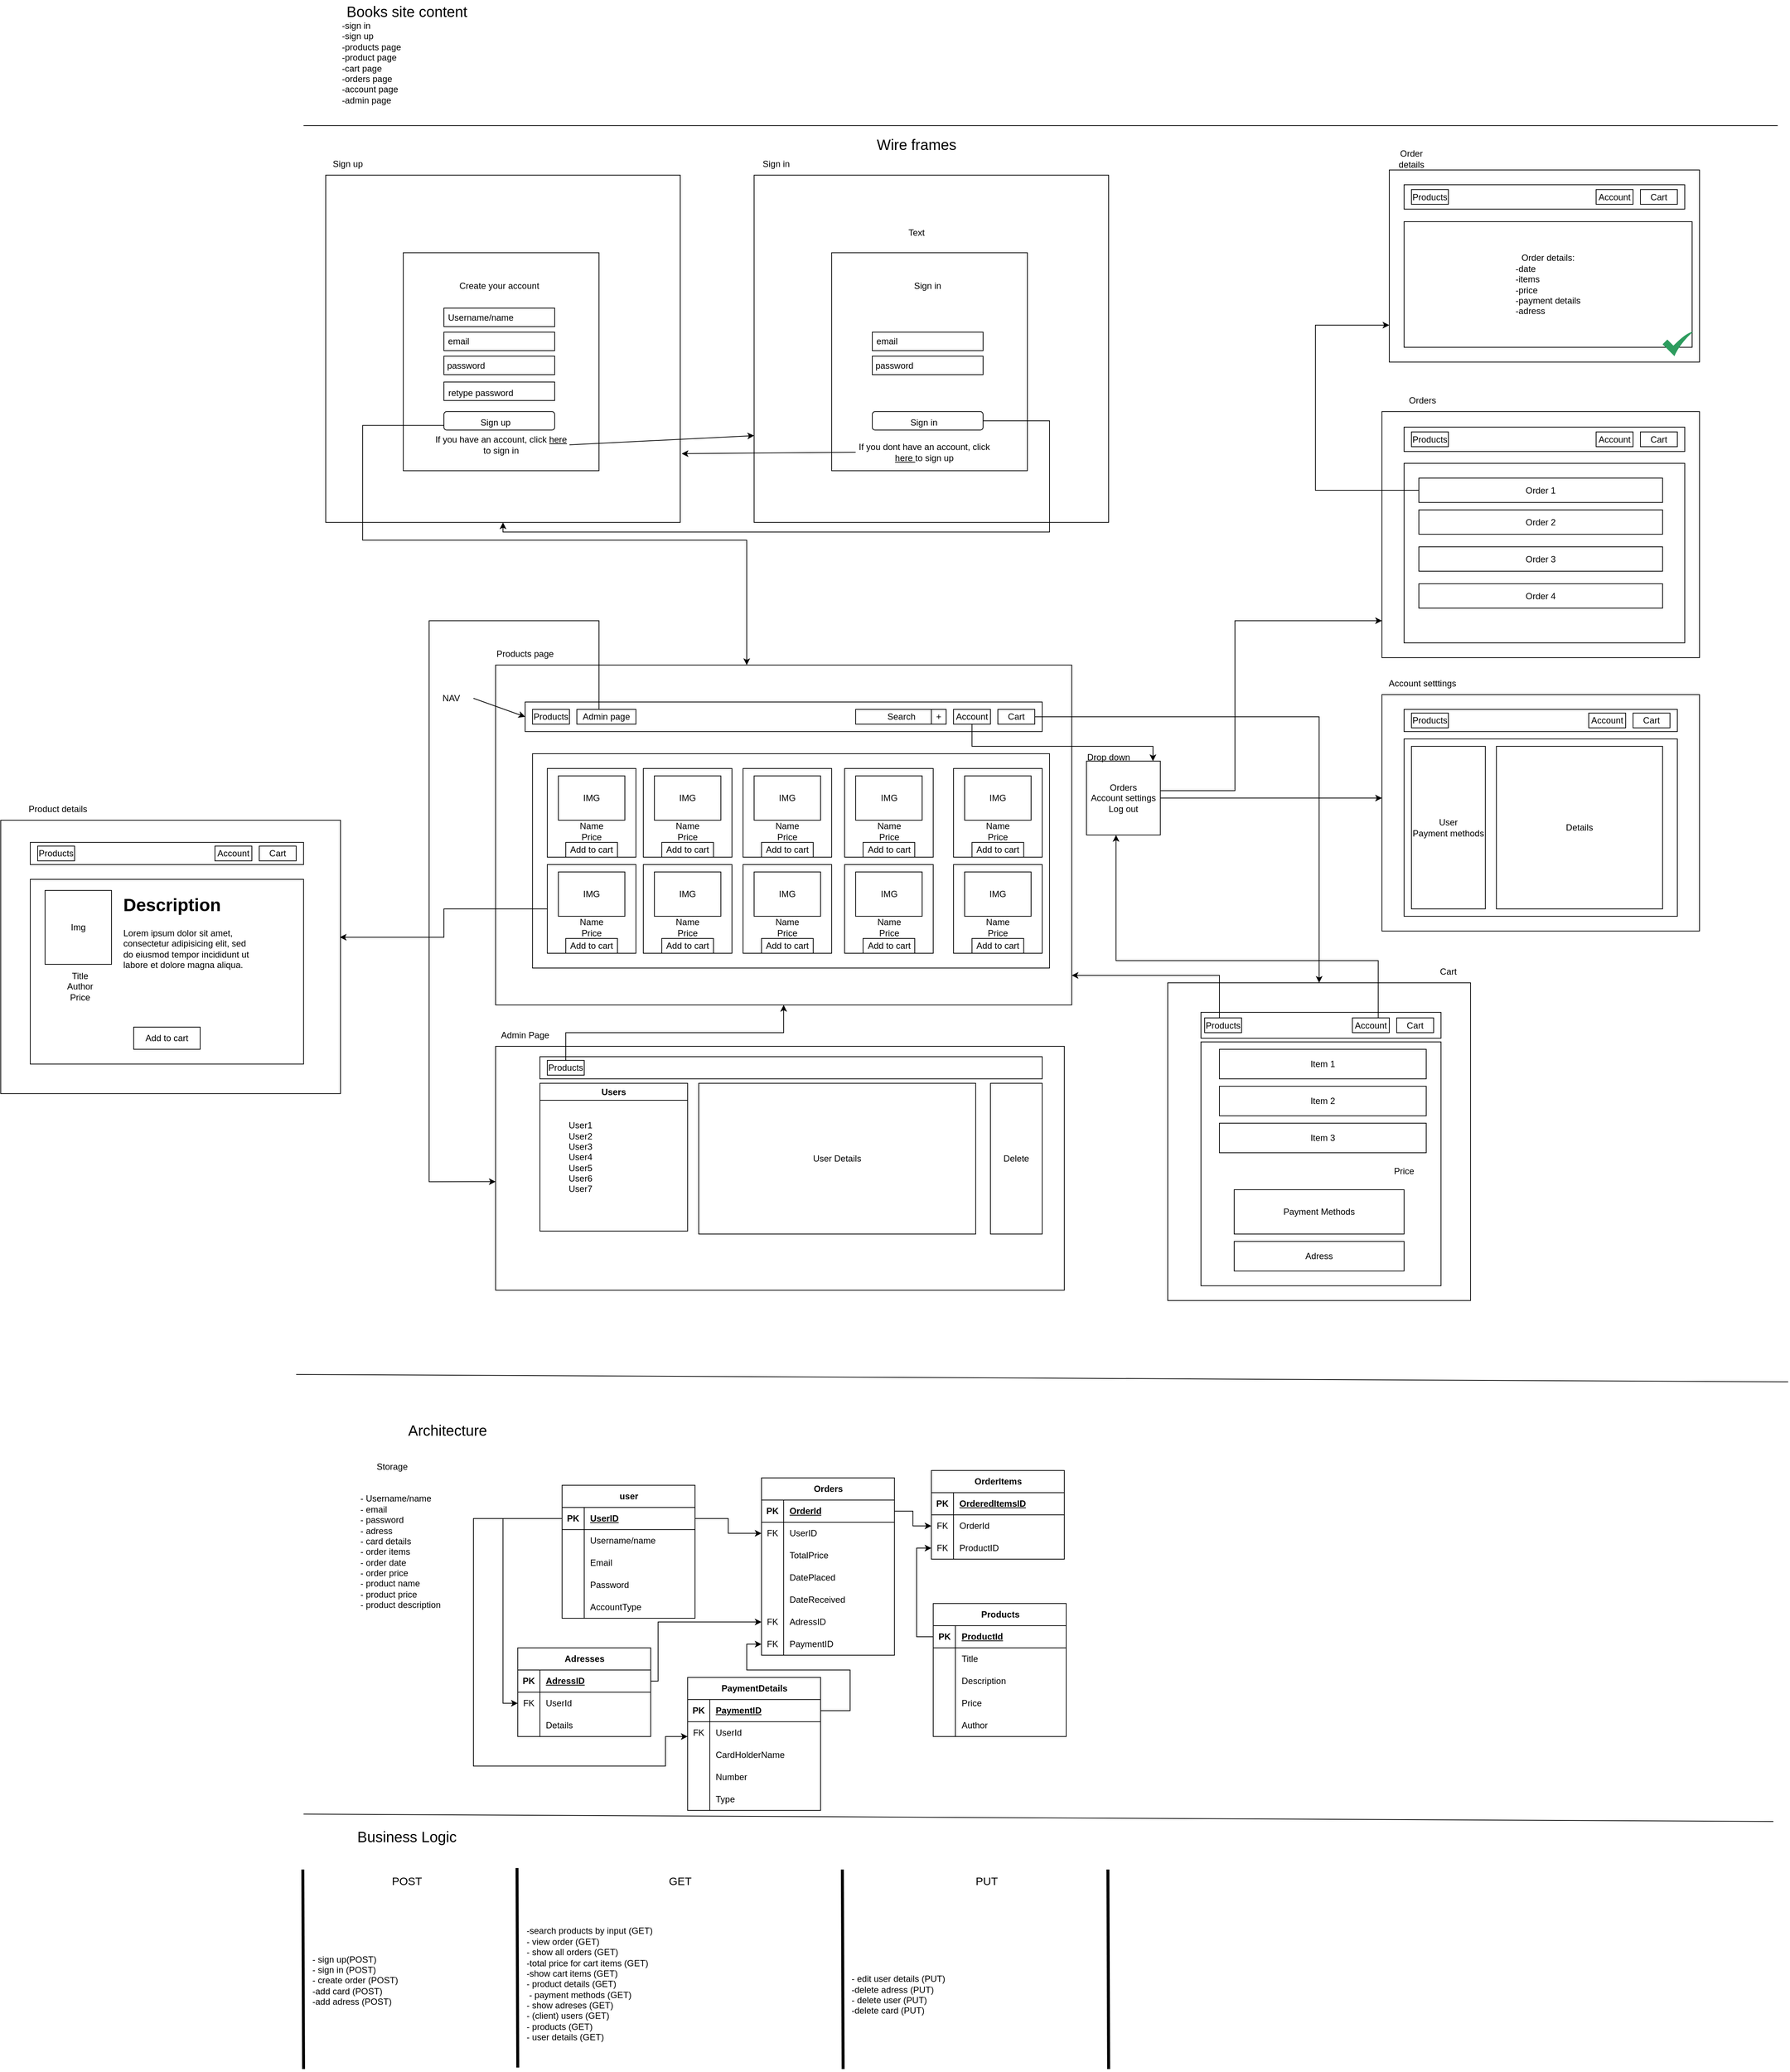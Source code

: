 <mxfile version="22.1.18" type="device">
  <diagram name="Pagină-1" id="K1rUcsfqnU5OfoHU-7FS">
    <mxGraphModel dx="4868" dy="1688" grid="1" gridSize="10" guides="1" tooltips="1" connect="1" arrows="1" fold="1" page="1" pageScale="1" pageWidth="2000" pageHeight="4000" math="0" shadow="0">
      <root>
        <mxCell id="0" />
        <mxCell id="1" parent="0" />
        <mxCell id="u6k1BUvy_YHyOisTSrzB-16" value="" style="rounded=0;whiteSpace=wrap;html=1;" parent="1" vertex="1">
          <mxGeometry x="30" y="267" width="480" height="470" as="geometry" />
        </mxCell>
        <mxCell id="u6k1BUvy_YHyOisTSrzB-18" value="" style="rounded=0;whiteSpace=wrap;html=1;" parent="1" vertex="1">
          <mxGeometry x="135" y="372" width="265" height="295" as="geometry" />
        </mxCell>
        <mxCell id="u6k1BUvy_YHyOisTSrzB-17" value="" style="rounded=0;whiteSpace=wrap;html=1;" parent="1" vertex="1">
          <mxGeometry x="190" y="447" width="150" height="25" as="geometry" />
        </mxCell>
        <mxCell id="u6k1BUvy_YHyOisTSrzB-14" value="Create your account" style="text;html=1;strokeColor=none;fillColor=none;align=center;verticalAlign=middle;whiteSpace=wrap;rounded=0;" parent="1" vertex="1">
          <mxGeometry x="200" y="397" width="130" height="40" as="geometry" />
        </mxCell>
        <mxCell id="u6k1BUvy_YHyOisTSrzB-19" value="" style="rounded=0;whiteSpace=wrap;html=1;" parent="1" vertex="1">
          <mxGeometry x="190" y="479.5" width="150" height="25" as="geometry" />
        </mxCell>
        <mxCell id="u6k1BUvy_YHyOisTSrzB-20" value="" style="rounded=0;whiteSpace=wrap;html=1;" parent="1" vertex="1">
          <mxGeometry x="190" y="512" width="150" height="25" as="geometry" />
        </mxCell>
        <mxCell id="u6k1BUvy_YHyOisTSrzB-21" value="" style="rounded=0;whiteSpace=wrap;html=1;" parent="1" vertex="1">
          <mxGeometry x="190" y="547" width="150" height="25" as="geometry" />
        </mxCell>
        <mxCell id="u6k1BUvy_YHyOisTSrzB-22" value="" style="rounded=1;whiteSpace=wrap;html=1;" parent="1" vertex="1">
          <mxGeometry x="190" y="587" width="150" height="25" as="geometry" />
        </mxCell>
        <mxCell id="u6k1BUvy_YHyOisTSrzB-23" value="Username/name" style="text;html=1;strokeColor=none;fillColor=none;align=center;verticalAlign=middle;whiteSpace=wrap;rounded=0;" parent="1" vertex="1">
          <mxGeometry x="210" y="444.5" width="60" height="30" as="geometry" />
        </mxCell>
        <mxCell id="u6k1BUvy_YHyOisTSrzB-24" value="email" style="text;html=1;strokeColor=none;fillColor=none;align=center;verticalAlign=middle;whiteSpace=wrap;rounded=0;" parent="1" vertex="1">
          <mxGeometry x="180" y="477" width="60" height="30" as="geometry" />
        </mxCell>
        <mxCell id="u6k1BUvy_YHyOisTSrzB-25" value="password" style="text;html=1;strokeColor=none;fillColor=none;align=center;verticalAlign=middle;whiteSpace=wrap;rounded=0;" parent="1" vertex="1">
          <mxGeometry x="190" y="509.5" width="60" height="30" as="geometry" />
        </mxCell>
        <mxCell id="u6k1BUvy_YHyOisTSrzB-26" value="retype password" style="text;html=1;strokeColor=none;fillColor=none;align=center;verticalAlign=middle;whiteSpace=wrap;rounded=0;" parent="1" vertex="1">
          <mxGeometry x="190" y="547" width="100" height="30" as="geometry" />
        </mxCell>
        <mxCell id="u6k1BUvy_YHyOisTSrzB-27" value="Sign up" style="text;html=1;strokeColor=none;fillColor=none;align=center;verticalAlign=middle;whiteSpace=wrap;rounded=0;" parent="1" vertex="1">
          <mxGeometry x="230" y="587" width="60" height="30" as="geometry" />
        </mxCell>
        <mxCell id="u6k1BUvy_YHyOisTSrzB-28" value="Sign up" style="text;html=1;strokeColor=none;fillColor=none;align=center;verticalAlign=middle;whiteSpace=wrap;rounded=0;" parent="1" vertex="1">
          <mxGeometry x="30" y="237" width="60" height="30" as="geometry" />
        </mxCell>
        <mxCell id="u6k1BUvy_YHyOisTSrzB-29" value="" style="rounded=0;whiteSpace=wrap;html=1;" parent="1" vertex="1">
          <mxGeometry x="610" y="267" width="480" height="470" as="geometry" />
        </mxCell>
        <mxCell id="u6k1BUvy_YHyOisTSrzB-30" value="" style="rounded=0;whiteSpace=wrap;html=1;" parent="1" vertex="1">
          <mxGeometry x="715" y="372" width="265" height="295" as="geometry" />
        </mxCell>
        <mxCell id="u6k1BUvy_YHyOisTSrzB-32" value="Sign in" style="text;html=1;strokeColor=none;fillColor=none;align=center;verticalAlign=middle;whiteSpace=wrap;rounded=0;" parent="1" vertex="1">
          <mxGeometry x="780" y="397" width="130" height="40" as="geometry" />
        </mxCell>
        <mxCell id="u6k1BUvy_YHyOisTSrzB-33" value="" style="rounded=0;whiteSpace=wrap;html=1;" parent="1" vertex="1">
          <mxGeometry x="770" y="479.5" width="150" height="25" as="geometry" />
        </mxCell>
        <mxCell id="u6k1BUvy_YHyOisTSrzB-34" value="" style="rounded=0;whiteSpace=wrap;html=1;" parent="1" vertex="1">
          <mxGeometry x="770" y="512" width="150" height="25" as="geometry" />
        </mxCell>
        <mxCell id="u6k1BUvy_YHyOisTSrzB-36" value="" style="rounded=1;whiteSpace=wrap;html=1;" parent="1" vertex="1">
          <mxGeometry x="770" y="587" width="150" height="25" as="geometry" />
        </mxCell>
        <mxCell id="u6k1BUvy_YHyOisTSrzB-38" value="email" style="text;html=1;strokeColor=none;fillColor=none;align=center;verticalAlign=middle;whiteSpace=wrap;rounded=0;" parent="1" vertex="1">
          <mxGeometry x="760" y="477" width="60" height="30" as="geometry" />
        </mxCell>
        <mxCell id="u6k1BUvy_YHyOisTSrzB-39" value="password" style="text;html=1;strokeColor=none;fillColor=none;align=center;verticalAlign=middle;whiteSpace=wrap;rounded=0;" parent="1" vertex="1">
          <mxGeometry x="770" y="509.5" width="60" height="30" as="geometry" />
        </mxCell>
        <mxCell id="u6k1BUvy_YHyOisTSrzB-41" value="Sign in" style="text;html=1;strokeColor=none;fillColor=none;align=center;verticalAlign=middle;whiteSpace=wrap;rounded=0;" parent="1" vertex="1">
          <mxGeometry x="810" y="587" width="60" height="30" as="geometry" />
        </mxCell>
        <mxCell id="u6k1BUvy_YHyOisTSrzB-42" value="Sign in" style="text;html=1;strokeColor=none;fillColor=none;align=center;verticalAlign=middle;whiteSpace=wrap;rounded=0;" parent="1" vertex="1">
          <mxGeometry x="610" y="237" width="60" height="30" as="geometry" />
        </mxCell>
        <mxCell id="u6k1BUvy_YHyOisTSrzB-46" value="If you have an account, click &lt;u&gt;here &lt;/u&gt;to sign in" style="text;html=1;strokeColor=none;fillColor=none;align=center;verticalAlign=middle;whiteSpace=wrap;rounded=0;" parent="1" vertex="1">
          <mxGeometry x="175" y="617" width="185" height="30" as="geometry" />
        </mxCell>
        <mxCell id="u6k1BUvy_YHyOisTSrzB-47" value="If you dont have an account, click &lt;u&gt;here &lt;/u&gt;to sign up" style="text;html=1;strokeColor=none;fillColor=none;align=center;verticalAlign=middle;whiteSpace=wrap;rounded=0;" parent="1" vertex="1">
          <mxGeometry x="747.5" y="627" width="185" height="30" as="geometry" />
        </mxCell>
        <mxCell id="u6k1BUvy_YHyOisTSrzB-49" value="" style="endArrow=classic;html=1;rounded=0;exitX=0;exitY=0.5;exitDx=0;exitDy=0;entryX=1.004;entryY=0.802;entryDx=0;entryDy=0;entryPerimeter=0;" parent="1" source="u6k1BUvy_YHyOisTSrzB-47" target="u6k1BUvy_YHyOisTSrzB-16" edge="1">
          <mxGeometry width="50" height="50" relative="1" as="geometry">
            <mxPoint x="770" y="547" as="sourcePoint" />
            <mxPoint x="820" y="497" as="targetPoint" />
          </mxGeometry>
        </mxCell>
        <mxCell id="u6k1BUvy_YHyOisTSrzB-50" value="" style="endArrow=classic;html=1;rounded=0;exitX=1;exitY=0.5;exitDx=0;exitDy=0;entryX=0;entryY=0.75;entryDx=0;entryDy=0;" parent="1" source="u6k1BUvy_YHyOisTSrzB-46" target="u6k1BUvy_YHyOisTSrzB-29" edge="1">
          <mxGeometry width="50" height="50" relative="1" as="geometry">
            <mxPoint x="758" y="652" as="sourcePoint" />
            <mxPoint x="522" y="654" as="targetPoint" />
          </mxGeometry>
        </mxCell>
        <mxCell id="u6k1BUvy_YHyOisTSrzB-51" value="&lt;font style=&quot;font-size: 20px;&quot;&gt;Books site content&lt;/font&gt;" style="text;html=1;strokeColor=none;fillColor=none;align=center;verticalAlign=middle;whiteSpace=wrap;rounded=0;" parent="1" vertex="1">
          <mxGeometry x="20" y="30" width="240" height="30" as="geometry" />
        </mxCell>
        <mxCell id="u6k1BUvy_YHyOisTSrzB-52" value="-sign in&lt;br&gt;-sign up&lt;br&gt;-products page&lt;br&gt;-product page&lt;br&gt;-cart page&lt;br&gt;-orders page&lt;br&gt;-account page&lt;br&gt;-admin page" style="text;html=1;strokeColor=none;fillColor=none;align=left;verticalAlign=middle;whiteSpace=wrap;rounded=0;" parent="1" vertex="1">
          <mxGeometry x="50" y="60" width="100" height="110" as="geometry" />
        </mxCell>
        <mxCell id="u6k1BUvy_YHyOisTSrzB-53" value="" style="endArrow=classic;html=1;rounded=0;edgeStyle=orthogonalEdgeStyle;exitX=0;exitY=0.75;exitDx=0;exitDy=0;" parent="1" source="u6k1BUvy_YHyOisTSrzB-22" target="u6k1BUvy_YHyOisTSrzB-54" edge="1">
          <mxGeometry width="50" height="50" relative="1" as="geometry">
            <mxPoint x="179.5" y="860" as="sourcePoint" />
            <mxPoint x="110" y="820" as="targetPoint" />
            <Array as="points">
              <mxPoint x="80" y="606" />
              <mxPoint x="80" y="761" />
              <mxPoint x="600" y="761" />
            </Array>
          </mxGeometry>
        </mxCell>
        <mxCell id="u6k1BUvy_YHyOisTSrzB-54" value="" style="rounded=0;whiteSpace=wrap;html=1;" parent="1" vertex="1">
          <mxGeometry x="260" y="930" width="780" height="460" as="geometry" />
        </mxCell>
        <mxCell id="u6k1BUvy_YHyOisTSrzB-56" value="" style="endArrow=classic;html=1;rounded=0;edgeStyle=orthogonalEdgeStyle;exitX=1;exitY=0.5;exitDx=0;exitDy=0;" parent="1" source="u6k1BUvy_YHyOisTSrzB-36" target="u6k1BUvy_YHyOisTSrzB-16" edge="1">
          <mxGeometry width="50" height="50" relative="1" as="geometry">
            <mxPoint x="910" y="840" as="sourcePoint" />
            <mxPoint x="640" y="890" as="targetPoint" />
            <Array as="points">
              <mxPoint x="1010" y="600" />
              <mxPoint x="1010" y="750" />
              <mxPoint x="270" y="750" />
            </Array>
          </mxGeometry>
        </mxCell>
        <mxCell id="u6k1BUvy_YHyOisTSrzB-57" value="" style="rounded=0;whiteSpace=wrap;html=1;" parent="1" vertex="1">
          <mxGeometry x="300" y="980" width="700" height="40" as="geometry" />
        </mxCell>
        <mxCell id="u6k1BUvy_YHyOisTSrzB-59" value="" style="rounded=0;whiteSpace=wrap;html=1;" parent="1" vertex="1">
          <mxGeometry x="310" y="1050" width="700" height="290" as="geometry" />
        </mxCell>
        <mxCell id="u6k1BUvy_YHyOisTSrzB-90" value="" style="whiteSpace=wrap;html=1;aspect=fixed;" parent="1" vertex="1">
          <mxGeometry x="595" y="1200" width="120" height="120" as="geometry" />
        </mxCell>
        <mxCell id="u6k1BUvy_YHyOisTSrzB-91" value="" style="rounded=0;whiteSpace=wrap;html=1;" parent="1" vertex="1">
          <mxGeometry x="610" y="1210" width="90" height="60" as="geometry" />
        </mxCell>
        <mxCell id="u6k1BUvy_YHyOisTSrzB-92" value="IMG" style="text;html=1;strokeColor=none;fillColor=none;align=center;verticalAlign=middle;whiteSpace=wrap;rounded=0;" parent="1" vertex="1">
          <mxGeometry x="625" y="1225" width="60" height="30" as="geometry" />
        </mxCell>
        <mxCell id="u6k1BUvy_YHyOisTSrzB-93" value="Name&lt;br&gt;Price" style="text;html=1;strokeColor=none;fillColor=none;align=center;verticalAlign=middle;whiteSpace=wrap;rounded=0;" parent="1" vertex="1">
          <mxGeometry x="625" y="1270" width="60" height="30" as="geometry" />
        </mxCell>
        <mxCell id="u6k1BUvy_YHyOisTSrzB-102" value="Cart" style="rounded=0;whiteSpace=wrap;html=1;" parent="1" vertex="1">
          <mxGeometry x="940" y="990" width="50" height="20" as="geometry" />
        </mxCell>
        <mxCell id="u6k1BUvy_YHyOisTSrzB-103" value="Account" style="rounded=0;whiteSpace=wrap;html=1;" parent="1" vertex="1">
          <mxGeometry x="880" y="990" width="50" height="20" as="geometry" />
        </mxCell>
        <mxCell id="u6k1BUvy_YHyOisTSrzB-104" value="&lt;div style=&quot;&quot;&gt;&lt;span style=&quot;background-color: initial;&quot;&gt;Orders&lt;/span&gt;&lt;/div&gt;&lt;div style=&quot;&quot;&gt;&lt;span style=&quot;background-color: initial;&quot;&gt;Account settings&lt;/span&gt;&lt;/div&gt;&lt;div style=&quot;&quot;&gt;&lt;span style=&quot;background-color: initial;&quot;&gt;Log out&lt;/span&gt;&lt;/div&gt;" style="rounded=0;whiteSpace=wrap;html=1;align=center;" parent="1" vertex="1">
          <mxGeometry x="1060" y="1060" width="100" height="100" as="geometry" />
        </mxCell>
        <mxCell id="u6k1BUvy_YHyOisTSrzB-105" value="Admin page" style="rounded=0;whiteSpace=wrap;html=1;" parent="1" vertex="1">
          <mxGeometry x="370" y="990" width="80" height="20" as="geometry" />
        </mxCell>
        <mxCell id="u6k1BUvy_YHyOisTSrzB-107" value="" style="endArrow=classic;html=1;rounded=0;edgeStyle=orthogonalEdgeStyle;" parent="1" source="u6k1BUvy_YHyOisTSrzB-103" target="u6k1BUvy_YHyOisTSrzB-104" edge="1">
          <mxGeometry width="50" height="50" relative="1" as="geometry">
            <mxPoint x="930" y="1002.0" as="sourcePoint" />
            <mxPoint x="1050" y="1112.0" as="targetPoint" />
            <Array as="points">
              <mxPoint x="905" y="1040" />
              <mxPoint x="1150" y="1040" />
            </Array>
          </mxGeometry>
        </mxCell>
        <mxCell id="u6k1BUvy_YHyOisTSrzB-108" value="Drop down" style="text;html=1;strokeColor=none;fillColor=none;align=center;verticalAlign=middle;whiteSpace=wrap;rounded=0;" parent="1" vertex="1">
          <mxGeometry x="1050" y="1040" width="80" height="30" as="geometry" />
        </mxCell>
        <mxCell id="u6k1BUvy_YHyOisTSrzB-109" value="Products page" style="text;html=1;strokeColor=none;fillColor=none;align=center;verticalAlign=middle;whiteSpace=wrap;rounded=0;" parent="1" vertex="1">
          <mxGeometry x="260" y="900" width="80" height="30" as="geometry" />
        </mxCell>
        <mxCell id="u6k1BUvy_YHyOisTSrzB-110" value="" style="rounded=0;whiteSpace=wrap;html=1;" parent="1" vertex="1">
          <mxGeometry x="260" y="1446" width="770" height="330" as="geometry" />
        </mxCell>
        <mxCell id="u6k1BUvy_YHyOisTSrzB-111" value="NAV" style="text;html=1;strokeColor=none;fillColor=none;align=center;verticalAlign=middle;whiteSpace=wrap;rounded=0;" parent="1" vertex="1">
          <mxGeometry x="170" y="960" width="60" height="30" as="geometry" />
        </mxCell>
        <mxCell id="u6k1BUvy_YHyOisTSrzB-112" value="" style="endArrow=classic;html=1;rounded=0;exitX=1;exitY=0.5;exitDx=0;exitDy=0;entryX=0;entryY=0.5;entryDx=0;entryDy=0;" parent="1" source="u6k1BUvy_YHyOisTSrzB-111" target="u6k1BUvy_YHyOisTSrzB-57" edge="1">
          <mxGeometry width="50" height="50" relative="1" as="geometry">
            <mxPoint x="700" y="1100" as="sourcePoint" />
            <mxPoint x="750" y="1050" as="targetPoint" />
          </mxGeometry>
        </mxCell>
        <mxCell id="u6k1BUvy_YHyOisTSrzB-115" value="Users" style="swimlane;whiteSpace=wrap;html=1;" parent="1" vertex="1">
          <mxGeometry x="320" y="1496" width="200" height="200" as="geometry" />
        </mxCell>
        <mxCell id="u6k1BUvy_YHyOisTSrzB-116" value="User1&lt;br&gt;User2&lt;br&gt;User3&lt;br&gt;User4&lt;br&gt;User5&lt;br&gt;User6&lt;br&gt;User7" style="text;html=1;strokeColor=none;fillColor=none;align=center;verticalAlign=middle;whiteSpace=wrap;rounded=0;" parent="u6k1BUvy_YHyOisTSrzB-115" vertex="1">
          <mxGeometry x="20" y="45" width="70" height="110" as="geometry" />
        </mxCell>
        <mxCell id="u6k1BUvy_YHyOisTSrzB-117" value="User Details" style="rounded=0;whiteSpace=wrap;html=1;" parent="1" vertex="1">
          <mxGeometry x="535" y="1496" width="375" height="204" as="geometry" />
        </mxCell>
        <mxCell id="u6k1BUvy_YHyOisTSrzB-118" value="Admin Page" style="text;html=1;strokeColor=none;fillColor=none;align=center;verticalAlign=middle;whiteSpace=wrap;rounded=0;" parent="1" vertex="1">
          <mxGeometry x="260" y="1416" width="80" height="30" as="geometry" />
        </mxCell>
        <mxCell id="u6k1BUvy_YHyOisTSrzB-119" value="" style="endArrow=classic;html=1;rounded=0;entryX=0;entryY=0.555;entryDx=0;entryDy=0;entryPerimeter=0;edgeStyle=orthogonalEdgeStyle;" parent="1" source="u6k1BUvy_YHyOisTSrzB-105" target="u6k1BUvy_YHyOisTSrzB-110" edge="1">
          <mxGeometry width="50" height="50" relative="1" as="geometry">
            <mxPoint x="700" y="1360" as="sourcePoint" />
            <mxPoint x="750" y="1310" as="targetPoint" />
            <Array as="points">
              <mxPoint x="400" y="870" />
              <mxPoint x="170" y="870" />
              <mxPoint x="170" y="1629" />
            </Array>
          </mxGeometry>
        </mxCell>
        <mxCell id="u6k1BUvy_YHyOisTSrzB-121" value="Delete" style="rounded=0;whiteSpace=wrap;html=1;" parent="1" vertex="1">
          <mxGeometry x="930" y="1496" width="70" height="204" as="geometry" />
        </mxCell>
        <mxCell id="u6k1BUvy_YHyOisTSrzB-124" value="" style="rounded=0;whiteSpace=wrap;html=1;" parent="1" vertex="1">
          <mxGeometry x="1170" y="1360" width="410" height="430" as="geometry" />
        </mxCell>
        <mxCell id="u6k1BUvy_YHyOisTSrzB-125" value="" style="rounded=0;whiteSpace=wrap;html=1;" parent="1" vertex="1">
          <mxGeometry x="1215" y="1440" width="325" height="330" as="geometry" />
        </mxCell>
        <mxCell id="u6k1BUvy_YHyOisTSrzB-126" value="" style="rounded=0;whiteSpace=wrap;html=1;" parent="1" vertex="1">
          <mxGeometry x="1215" y="1400" width="325" height="35" as="geometry" />
        </mxCell>
        <mxCell id="u6k1BUvy_YHyOisTSrzB-128" value="Account" style="rounded=0;whiteSpace=wrap;html=1;" parent="1" vertex="1">
          <mxGeometry x="1420" y="1407.5" width="50" height="20" as="geometry" />
        </mxCell>
        <mxCell id="u6k1BUvy_YHyOisTSrzB-129" value="" style="endArrow=classic;html=1;rounded=0;edgeStyle=orthogonalEdgeStyle;" parent="1" source="u6k1BUvy_YHyOisTSrzB-128" target="u6k1BUvy_YHyOisTSrzB-104" edge="1">
          <mxGeometry width="50" height="50" relative="1" as="geometry">
            <mxPoint x="1500" y="1320" as="sourcePoint" />
            <mxPoint x="750" y="960" as="targetPoint" />
            <Array as="points">
              <mxPoint x="1455" y="1330" />
              <mxPoint x="1100" y="1330" />
            </Array>
          </mxGeometry>
        </mxCell>
        <mxCell id="u6k1BUvy_YHyOisTSrzB-130" value="Item 1" style="rounded=0;whiteSpace=wrap;html=1;" parent="1" vertex="1">
          <mxGeometry x="1240" y="1450" width="280" height="40" as="geometry" />
        </mxCell>
        <mxCell id="u6k1BUvy_YHyOisTSrzB-131" value="Item 2" style="rounded=0;whiteSpace=wrap;html=1;" parent="1" vertex="1">
          <mxGeometry x="1240" y="1500" width="280" height="40" as="geometry" />
        </mxCell>
        <mxCell id="u6k1BUvy_YHyOisTSrzB-132" value="Item 3" style="rounded=0;whiteSpace=wrap;html=1;" parent="1" vertex="1">
          <mxGeometry x="1240" y="1550" width="280" height="40" as="geometry" />
        </mxCell>
        <mxCell id="u6k1BUvy_YHyOisTSrzB-133" value="Price" style="text;html=1;strokeColor=none;fillColor=none;align=center;verticalAlign=middle;whiteSpace=wrap;rounded=0;" parent="1" vertex="1">
          <mxGeometry x="1460" y="1600" width="60" height="30" as="geometry" />
        </mxCell>
        <mxCell id="u6k1BUvy_YHyOisTSrzB-134" value="Payment Methods" style="rounded=0;whiteSpace=wrap;html=1;" parent="1" vertex="1">
          <mxGeometry x="1260" y="1640" width="230" height="60" as="geometry" />
        </mxCell>
        <mxCell id="u6k1BUvy_YHyOisTSrzB-135" value="Adress" style="rounded=0;whiteSpace=wrap;html=1;" parent="1" vertex="1">
          <mxGeometry x="1260" y="1710" width="230" height="40" as="geometry" />
        </mxCell>
        <mxCell id="u6k1BUvy_YHyOisTSrzB-138" value="" style="endArrow=classic;html=1;rounded=0;edgeStyle=orthogonalEdgeStyle;exitX=1;exitY=0.5;exitDx=0;exitDy=0;" parent="1" source="u6k1BUvy_YHyOisTSrzB-102" target="u6k1BUvy_YHyOisTSrzB-124" edge="1">
          <mxGeometry width="50" height="50" relative="1" as="geometry">
            <mxPoint x="1290" y="1165" as="sourcePoint" />
            <mxPoint x="1340" y="1115" as="targetPoint" />
          </mxGeometry>
        </mxCell>
        <mxCell id="u6k1BUvy_YHyOisTSrzB-140" value="Products" style="rounded=0;whiteSpace=wrap;html=1;" parent="1" vertex="1">
          <mxGeometry x="1220" y="1407.5" width="50" height="20" as="geometry" />
        </mxCell>
        <mxCell id="u6k1BUvy_YHyOisTSrzB-141" value="" style="endArrow=classic;html=1;rounded=0;edgeStyle=orthogonalEdgeStyle;" parent="1" source="u6k1BUvy_YHyOisTSrzB-140" target="u6k1BUvy_YHyOisTSrzB-54" edge="1">
          <mxGeometry width="50" height="50" relative="1" as="geometry">
            <mxPoint x="1080" y="1390" as="sourcePoint" />
            <mxPoint x="1130" y="1340" as="targetPoint" />
            <Array as="points">
              <mxPoint x="1240" y="1350" />
            </Array>
          </mxGeometry>
        </mxCell>
        <mxCell id="u6k1BUvy_YHyOisTSrzB-142" value="" style="rounded=0;whiteSpace=wrap;html=1;" parent="1" vertex="1">
          <mxGeometry x="1460" y="970" width="430" height="320" as="geometry" />
        </mxCell>
        <mxCell id="u6k1BUvy_YHyOisTSrzB-143" value="" style="rounded=0;whiteSpace=wrap;html=1;" parent="1" vertex="1">
          <mxGeometry x="1460" y="587" width="430" height="333" as="geometry" />
        </mxCell>
        <mxCell id="u6k1BUvy_YHyOisTSrzB-144" value="" style="rounded=0;whiteSpace=wrap;html=1;" parent="1" vertex="1">
          <mxGeometry x="320" y="1460" width="680" height="30" as="geometry" />
        </mxCell>
        <mxCell id="u6k1BUvy_YHyOisTSrzB-145" value="Products" style="rounded=0;whiteSpace=wrap;html=1;" parent="1" vertex="1">
          <mxGeometry x="330" y="1465" width="50" height="20" as="geometry" />
        </mxCell>
        <mxCell id="u6k1BUvy_YHyOisTSrzB-146" value="" style="endArrow=classic;html=1;rounded=0;edgeStyle=orthogonalEdgeStyle;" parent="1" source="u6k1BUvy_YHyOisTSrzB-145" target="u6k1BUvy_YHyOisTSrzB-54" edge="1">
          <mxGeometry width="50" height="50" relative="1" as="geometry">
            <mxPoint x="690" y="1470" as="sourcePoint" />
            <mxPoint x="720" y="1400" as="targetPoint" />
          </mxGeometry>
        </mxCell>
        <mxCell id="u6k1BUvy_YHyOisTSrzB-147" value="" style="rounded=0;whiteSpace=wrap;html=1;" parent="1" vertex="1">
          <mxGeometry x="1490" y="990" width="370" height="30" as="geometry" />
        </mxCell>
        <mxCell id="u6k1BUvy_YHyOisTSrzB-148" value="" style="rounded=0;whiteSpace=wrap;html=1;" parent="1" vertex="1">
          <mxGeometry x="1490" y="608" width="380" height="33" as="geometry" />
        </mxCell>
        <mxCell id="u6k1BUvy_YHyOisTSrzB-149" value="Cart" style="rounded=0;whiteSpace=wrap;html=1;" parent="1" vertex="1">
          <mxGeometry x="1810" y="614.5" width="50" height="20" as="geometry" />
        </mxCell>
        <mxCell id="u6k1BUvy_YHyOisTSrzB-150" value="Account" style="rounded=0;whiteSpace=wrap;html=1;" parent="1" vertex="1">
          <mxGeometry x="1750" y="614.5" width="50" height="20" as="geometry" />
        </mxCell>
        <mxCell id="u6k1BUvy_YHyOisTSrzB-151" value="Cart" style="rounded=0;whiteSpace=wrap;html=1;" parent="1" vertex="1">
          <mxGeometry x="1800" y="995" width="50" height="20" as="geometry" />
        </mxCell>
        <mxCell id="u6k1BUvy_YHyOisTSrzB-152" value="Account" style="rounded=0;whiteSpace=wrap;html=1;" parent="1" vertex="1">
          <mxGeometry x="1740" y="995" width="50" height="20" as="geometry" />
        </mxCell>
        <mxCell id="u6k1BUvy_YHyOisTSrzB-154" value="" style="rounded=0;whiteSpace=wrap;html=1;" parent="1" vertex="1">
          <mxGeometry x="1490" y="1030" width="370" height="240" as="geometry" />
        </mxCell>
        <mxCell id="u6k1BUvy_YHyOisTSrzB-155" value="User&lt;br&gt;Payment methods&lt;br&gt;" style="rounded=0;whiteSpace=wrap;html=1;" parent="1" vertex="1">
          <mxGeometry x="1500" y="1040" width="100" height="220" as="geometry" />
        </mxCell>
        <mxCell id="u6k1BUvy_YHyOisTSrzB-156" value="Details" style="rounded=0;whiteSpace=wrap;html=1;" parent="1" vertex="1">
          <mxGeometry x="1615" y="1040" width="225" height="220" as="geometry" />
        </mxCell>
        <mxCell id="u6k1BUvy_YHyOisTSrzB-157" value="" style="endArrow=classic;html=1;rounded=0;edgeStyle=orthogonalEdgeStyle;" parent="1" source="u6k1BUvy_YHyOisTSrzB-104" target="u6k1BUvy_YHyOisTSrzB-142" edge="1">
          <mxGeometry width="50" height="50" relative="1" as="geometry">
            <mxPoint x="1210" y="1150" as="sourcePoint" />
            <mxPoint x="1260" y="1100" as="targetPoint" />
            <Array as="points">
              <mxPoint x="1390" y="1110" />
              <mxPoint x="1390" y="1110" />
            </Array>
          </mxGeometry>
        </mxCell>
        <mxCell id="u6k1BUvy_YHyOisTSrzB-158" value="Products" style="rounded=0;whiteSpace=wrap;html=1;" parent="1" vertex="1">
          <mxGeometry x="1500" y="995" width="50" height="20" as="geometry" />
        </mxCell>
        <mxCell id="u6k1BUvy_YHyOisTSrzB-159" value="Products" style="rounded=0;whiteSpace=wrap;html=1;" parent="1" vertex="1">
          <mxGeometry x="310" y="990" width="50" height="20" as="geometry" />
        </mxCell>
        <mxCell id="u6k1BUvy_YHyOisTSrzB-162" value="Cart" style="rounded=0;whiteSpace=wrap;html=1;" parent="1" vertex="1">
          <mxGeometry x="1480" y="1407.5" width="50" height="20" as="geometry" />
        </mxCell>
        <mxCell id="u6k1BUvy_YHyOisTSrzB-163" value="" style="rounded=0;whiteSpace=wrap;html=1;" parent="1" vertex="1">
          <mxGeometry x="1490" y="657" width="380" height="243" as="geometry" />
        </mxCell>
        <mxCell id="u6k1BUvy_YHyOisTSrzB-164" value="Order 1" style="rounded=0;whiteSpace=wrap;html=1;" parent="1" vertex="1">
          <mxGeometry x="1510" y="677" width="330" height="33" as="geometry" />
        </mxCell>
        <mxCell id="u6k1BUvy_YHyOisTSrzB-165" value="Order 2" style="rounded=0;whiteSpace=wrap;html=1;" parent="1" vertex="1">
          <mxGeometry x="1510" y="720" width="330" height="33" as="geometry" />
        </mxCell>
        <mxCell id="u6k1BUvy_YHyOisTSrzB-166" value="Order 3" style="rounded=0;whiteSpace=wrap;html=1;" parent="1" vertex="1">
          <mxGeometry x="1510" y="770" width="330" height="33" as="geometry" />
        </mxCell>
        <mxCell id="u6k1BUvy_YHyOisTSrzB-167" value="Order 4" style="rounded=0;whiteSpace=wrap;html=1;" parent="1" vertex="1">
          <mxGeometry x="1510" y="820" width="330" height="33" as="geometry" />
        </mxCell>
        <mxCell id="u6k1BUvy_YHyOisTSrzB-168" value="" style="endArrow=classic;html=1;rounded=0;edgeStyle=orthogonalEdgeStyle;" parent="1" source="u6k1BUvy_YHyOisTSrzB-104" target="u6k1BUvy_YHyOisTSrzB-143" edge="1">
          <mxGeometry width="50" height="50" relative="1" as="geometry">
            <mxPoint x="1210" y="1080" as="sourcePoint" />
            <mxPoint x="1260" y="1030" as="targetPoint" />
            <Array as="points">
              <mxPoint x="1261" y="1100" />
              <mxPoint x="1261" y="870" />
            </Array>
          </mxGeometry>
        </mxCell>
        <mxCell id="u6k1BUvy_YHyOisTSrzB-169" value="Account setttings" style="text;html=1;strokeColor=none;fillColor=none;align=center;verticalAlign=middle;whiteSpace=wrap;rounded=0;" parent="1" vertex="1">
          <mxGeometry x="1460" y="940" width="110" height="30" as="geometry" />
        </mxCell>
        <mxCell id="u6k1BUvy_YHyOisTSrzB-170" value="Orders" style="text;html=1;strokeColor=none;fillColor=none;align=center;verticalAlign=middle;whiteSpace=wrap;rounded=0;" parent="1" vertex="1">
          <mxGeometry x="1460" y="557" width="110" height="30" as="geometry" />
        </mxCell>
        <mxCell id="u6k1BUvy_YHyOisTSrzB-171" value="Products" style="rounded=0;whiteSpace=wrap;html=1;" parent="1" vertex="1">
          <mxGeometry x="1500" y="614.5" width="50" height="20" as="geometry" />
        </mxCell>
        <mxCell id="u6k1BUvy_YHyOisTSrzB-172" value="" style="rounded=0;whiteSpace=wrap;html=1;" parent="1" vertex="1">
          <mxGeometry x="1470" y="260" width="420" height="260" as="geometry" />
        </mxCell>
        <mxCell id="u6k1BUvy_YHyOisTSrzB-173" value="" style="rounded=0;whiteSpace=wrap;html=1;" parent="1" vertex="1">
          <mxGeometry x="1490" y="280" width="380" height="33" as="geometry" />
        </mxCell>
        <mxCell id="u6k1BUvy_YHyOisTSrzB-174" value="Cart" style="rounded=0;whiteSpace=wrap;html=1;" parent="1" vertex="1">
          <mxGeometry x="1810" y="286.5" width="50" height="20" as="geometry" />
        </mxCell>
        <mxCell id="u6k1BUvy_YHyOisTSrzB-175" value="Account" style="rounded=0;whiteSpace=wrap;html=1;" parent="1" vertex="1">
          <mxGeometry x="1750" y="286.5" width="50" height="20" as="geometry" />
        </mxCell>
        <mxCell id="u6k1BUvy_YHyOisTSrzB-176" value="Products" style="rounded=0;whiteSpace=wrap;html=1;" parent="1" vertex="1">
          <mxGeometry x="1500" y="286.5" width="50" height="20" as="geometry" />
        </mxCell>
        <mxCell id="u6k1BUvy_YHyOisTSrzB-177" value="Order details:&lt;br&gt;&lt;div style=&quot;text-align: left;&quot;&gt;&lt;span style=&quot;background-color: initial;&quot;&gt;-date&lt;/span&gt;&lt;/div&gt;&lt;div style=&quot;text-align: left;&quot;&gt;&lt;span style=&quot;background-color: initial;&quot;&gt;-items&lt;/span&gt;&lt;/div&gt;&lt;div style=&quot;text-align: left;&quot;&gt;&lt;span style=&quot;background-color: initial;&quot;&gt;-price&amp;nbsp;&lt;/span&gt;&lt;/div&gt;&lt;div style=&quot;text-align: left;&quot;&gt;&lt;span style=&quot;background-color: initial;&quot;&gt;-payment details&lt;/span&gt;&lt;/div&gt;&lt;div style=&quot;text-align: left;&quot;&gt;&lt;span style=&quot;background-color: initial;&quot;&gt;-adress&lt;/span&gt;&lt;/div&gt;" style="rounded=0;whiteSpace=wrap;html=1;" parent="1" vertex="1">
          <mxGeometry x="1490" y="330" width="390" height="170" as="geometry" />
        </mxCell>
        <mxCell id="u6k1BUvy_YHyOisTSrzB-178" value="" style="endArrow=classic;html=1;rounded=0;edgeStyle=orthogonalEdgeStyle;" parent="1" source="u6k1BUvy_YHyOisTSrzB-164" target="u6k1BUvy_YHyOisTSrzB-172" edge="1">
          <mxGeometry width="50" height="50" relative="1" as="geometry">
            <mxPoint x="1280" y="660" as="sourcePoint" />
            <mxPoint x="1330" y="610" as="targetPoint" />
            <Array as="points">
              <mxPoint x="1370" y="694" />
              <mxPoint x="1370" y="470" />
            </Array>
          </mxGeometry>
        </mxCell>
        <mxCell id="u6k1BUvy_YHyOisTSrzB-180" value="Text" style="text;html=1;strokeColor=none;fillColor=none;align=center;verticalAlign=middle;whiteSpace=wrap;rounded=0;" parent="1" vertex="1">
          <mxGeometry x="800" y="330" width="60" height="30" as="geometry" />
        </mxCell>
        <mxCell id="u6k1BUvy_YHyOisTSrzB-181" value="&lt;font style=&quot;font-size: 20px;&quot;&gt;Wire frames&lt;/font&gt;" style="text;html=1;strokeColor=none;fillColor=none;align=center;verticalAlign=middle;whiteSpace=wrap;rounded=0;" parent="1" vertex="1">
          <mxGeometry x="730" y="210" width="200" height="30" as="geometry" />
        </mxCell>
        <mxCell id="u6k1BUvy_YHyOisTSrzB-182" value="" style="endArrow=none;html=1;rounded=0;" parent="1" edge="1">
          <mxGeometry width="50" height="50" relative="1" as="geometry">
            <mxPoint x="1995.882" y="200" as="sourcePoint" />
            <mxPoint y="200" as="targetPoint" />
          </mxGeometry>
        </mxCell>
        <mxCell id="u6k1BUvy_YHyOisTSrzB-183" value="&lt;font style=&quot;font-size: 20px;&quot;&gt;Architecture&lt;br&gt;&lt;/font&gt;" style="text;html=1;strokeColor=none;fillColor=none;align=center;verticalAlign=middle;whiteSpace=wrap;rounded=0;" parent="1" vertex="1">
          <mxGeometry x="40" y="1950" width="310" height="30" as="geometry" />
        </mxCell>
        <mxCell id="u6k1BUvy_YHyOisTSrzB-184" value="Storage" style="text;html=1;strokeColor=none;fillColor=none;align=center;verticalAlign=middle;whiteSpace=wrap;rounded=0;" parent="1" vertex="1">
          <mxGeometry x="70" y="2000" width="100" height="30" as="geometry" />
        </mxCell>
        <mxCell id="u6k1BUvy_YHyOisTSrzB-185" value="- Username/name&lt;br&gt;- email&lt;br&gt;- password&lt;br&gt;- adress&lt;br&gt;- card details&lt;br&gt;- order items&lt;br&gt;- order date&lt;br&gt;- order price&lt;br&gt;- product name&lt;br&gt;- product price&lt;br&gt;- product description" style="text;html=1;strokeColor=none;fillColor=none;align=left;verticalAlign=middle;whiteSpace=wrap;rounded=0;" parent="1" vertex="1">
          <mxGeometry x="75" y="2030" width="135" height="200" as="geometry" />
        </mxCell>
        <mxCell id="u6k1BUvy_YHyOisTSrzB-186" value="Add to cart" style="rounded=0;whiteSpace=wrap;html=1;" parent="1" vertex="1">
          <mxGeometry x="620" y="1300" width="70" height="20" as="geometry" />
        </mxCell>
        <mxCell id="u6k1BUvy_YHyOisTSrzB-188" value="" style="whiteSpace=wrap;html=1;aspect=fixed;" parent="1" vertex="1">
          <mxGeometry x="732.5" y="1200" width="120" height="120" as="geometry" />
        </mxCell>
        <mxCell id="u6k1BUvy_YHyOisTSrzB-189" value="" style="rounded=0;whiteSpace=wrap;html=1;" parent="1" vertex="1">
          <mxGeometry x="747.5" y="1210" width="90" height="60" as="geometry" />
        </mxCell>
        <mxCell id="u6k1BUvy_YHyOisTSrzB-190" value="IMG" style="text;html=1;strokeColor=none;fillColor=none;align=center;verticalAlign=middle;whiteSpace=wrap;rounded=0;" parent="1" vertex="1">
          <mxGeometry x="762.5" y="1225" width="60" height="30" as="geometry" />
        </mxCell>
        <mxCell id="u6k1BUvy_YHyOisTSrzB-191" value="Name&lt;br&gt;Price" style="text;html=1;strokeColor=none;fillColor=none;align=center;verticalAlign=middle;whiteSpace=wrap;rounded=0;" parent="1" vertex="1">
          <mxGeometry x="762.5" y="1270" width="60" height="30" as="geometry" />
        </mxCell>
        <mxCell id="u6k1BUvy_YHyOisTSrzB-192" value="Add to cart" style="rounded=0;whiteSpace=wrap;html=1;" parent="1" vertex="1">
          <mxGeometry x="757.5" y="1300" width="70" height="20" as="geometry" />
        </mxCell>
        <mxCell id="u6k1BUvy_YHyOisTSrzB-193" value="" style="whiteSpace=wrap;html=1;aspect=fixed;" parent="1" vertex="1">
          <mxGeometry x="880" y="1200" width="120" height="120" as="geometry" />
        </mxCell>
        <mxCell id="u6k1BUvy_YHyOisTSrzB-194" value="" style="rounded=0;whiteSpace=wrap;html=1;" parent="1" vertex="1">
          <mxGeometry x="895" y="1210" width="90" height="60" as="geometry" />
        </mxCell>
        <mxCell id="u6k1BUvy_YHyOisTSrzB-195" value="IMG" style="text;html=1;strokeColor=none;fillColor=none;align=center;verticalAlign=middle;whiteSpace=wrap;rounded=0;" parent="1" vertex="1">
          <mxGeometry x="910" y="1225" width="60" height="30" as="geometry" />
        </mxCell>
        <mxCell id="u6k1BUvy_YHyOisTSrzB-196" value="Name&lt;br&gt;Price" style="text;html=1;strokeColor=none;fillColor=none;align=center;verticalAlign=middle;whiteSpace=wrap;rounded=0;" parent="1" vertex="1">
          <mxGeometry x="910" y="1270" width="60" height="30" as="geometry" />
        </mxCell>
        <mxCell id="u6k1BUvy_YHyOisTSrzB-197" value="Add to cart" style="rounded=0;whiteSpace=wrap;html=1;" parent="1" vertex="1">
          <mxGeometry x="905" y="1300" width="70" height="20" as="geometry" />
        </mxCell>
        <mxCell id="u6k1BUvy_YHyOisTSrzB-198" value="" style="whiteSpace=wrap;html=1;aspect=fixed;" parent="1" vertex="1">
          <mxGeometry x="460" y="1200" width="120" height="120" as="geometry" />
        </mxCell>
        <mxCell id="u6k1BUvy_YHyOisTSrzB-199" value="" style="rounded=0;whiteSpace=wrap;html=1;" parent="1" vertex="1">
          <mxGeometry x="475" y="1210" width="90" height="60" as="geometry" />
        </mxCell>
        <mxCell id="u6k1BUvy_YHyOisTSrzB-200" value="IMG" style="text;html=1;strokeColor=none;fillColor=none;align=center;verticalAlign=middle;whiteSpace=wrap;rounded=0;" parent="1" vertex="1">
          <mxGeometry x="490" y="1225" width="60" height="30" as="geometry" />
        </mxCell>
        <mxCell id="u6k1BUvy_YHyOisTSrzB-201" value="Name&lt;br&gt;Price" style="text;html=1;strokeColor=none;fillColor=none;align=center;verticalAlign=middle;whiteSpace=wrap;rounded=0;" parent="1" vertex="1">
          <mxGeometry x="490" y="1270" width="60" height="30" as="geometry" />
        </mxCell>
        <mxCell id="u6k1BUvy_YHyOisTSrzB-202" value="Add to cart" style="rounded=0;whiteSpace=wrap;html=1;" parent="1" vertex="1">
          <mxGeometry x="485" y="1300" width="70" height="20" as="geometry" />
        </mxCell>
        <mxCell id="u6k1BUvy_YHyOisTSrzB-203" value="" style="whiteSpace=wrap;html=1;aspect=fixed;" parent="1" vertex="1">
          <mxGeometry x="330" y="1200" width="120" height="120" as="geometry" />
        </mxCell>
        <mxCell id="u6k1BUvy_YHyOisTSrzB-204" value="" style="rounded=0;whiteSpace=wrap;html=1;" parent="1" vertex="1">
          <mxGeometry x="345" y="1210" width="90" height="60" as="geometry" />
        </mxCell>
        <mxCell id="u6k1BUvy_YHyOisTSrzB-205" value="IMG" style="text;html=1;strokeColor=none;fillColor=none;align=center;verticalAlign=middle;whiteSpace=wrap;rounded=0;" parent="1" vertex="1">
          <mxGeometry x="360" y="1225" width="60" height="30" as="geometry" />
        </mxCell>
        <mxCell id="u6k1BUvy_YHyOisTSrzB-206" value="Name&lt;br&gt;Price" style="text;html=1;strokeColor=none;fillColor=none;align=center;verticalAlign=middle;whiteSpace=wrap;rounded=0;" parent="1" vertex="1">
          <mxGeometry x="360" y="1270" width="60" height="30" as="geometry" />
        </mxCell>
        <mxCell id="u6k1BUvy_YHyOisTSrzB-207" value="Add to cart" style="rounded=0;whiteSpace=wrap;html=1;" parent="1" vertex="1">
          <mxGeometry x="355" y="1300" width="70" height="20" as="geometry" />
        </mxCell>
        <mxCell id="u6k1BUvy_YHyOisTSrzB-208" value="" style="whiteSpace=wrap;html=1;aspect=fixed;" parent="1" vertex="1">
          <mxGeometry x="330" y="1070" width="120" height="120" as="geometry" />
        </mxCell>
        <mxCell id="u6k1BUvy_YHyOisTSrzB-209" value="" style="rounded=0;whiteSpace=wrap;html=1;" parent="1" vertex="1">
          <mxGeometry x="345" y="1080" width="90" height="60" as="geometry" />
        </mxCell>
        <mxCell id="u6k1BUvy_YHyOisTSrzB-210" value="IMG" style="text;html=1;strokeColor=none;fillColor=none;align=center;verticalAlign=middle;whiteSpace=wrap;rounded=0;" parent="1" vertex="1">
          <mxGeometry x="360" y="1095" width="60" height="30" as="geometry" />
        </mxCell>
        <mxCell id="u6k1BUvy_YHyOisTSrzB-211" value="Name&lt;br&gt;Price" style="text;html=1;strokeColor=none;fillColor=none;align=center;verticalAlign=middle;whiteSpace=wrap;rounded=0;" parent="1" vertex="1">
          <mxGeometry x="360" y="1140" width="60" height="30" as="geometry" />
        </mxCell>
        <mxCell id="u6k1BUvy_YHyOisTSrzB-212" value="Add to cart" style="rounded=0;whiteSpace=wrap;html=1;" parent="1" vertex="1">
          <mxGeometry x="355" y="1170" width="70" height="20" as="geometry" />
        </mxCell>
        <mxCell id="u6k1BUvy_YHyOisTSrzB-213" value="" style="whiteSpace=wrap;html=1;aspect=fixed;" parent="1" vertex="1">
          <mxGeometry x="460" y="1070" width="120" height="120" as="geometry" />
        </mxCell>
        <mxCell id="u6k1BUvy_YHyOisTSrzB-214" value="" style="rounded=0;whiteSpace=wrap;html=1;" parent="1" vertex="1">
          <mxGeometry x="475" y="1080" width="90" height="60" as="geometry" />
        </mxCell>
        <mxCell id="u6k1BUvy_YHyOisTSrzB-215" value="IMG" style="text;html=1;strokeColor=none;fillColor=none;align=center;verticalAlign=middle;whiteSpace=wrap;rounded=0;" parent="1" vertex="1">
          <mxGeometry x="490" y="1095" width="60" height="30" as="geometry" />
        </mxCell>
        <mxCell id="u6k1BUvy_YHyOisTSrzB-216" value="Name&lt;br&gt;Price" style="text;html=1;strokeColor=none;fillColor=none;align=center;verticalAlign=middle;whiteSpace=wrap;rounded=0;" parent="1" vertex="1">
          <mxGeometry x="490" y="1140" width="60" height="30" as="geometry" />
        </mxCell>
        <mxCell id="u6k1BUvy_YHyOisTSrzB-217" value="Add to cart" style="rounded=0;whiteSpace=wrap;html=1;" parent="1" vertex="1">
          <mxGeometry x="485" y="1170" width="70" height="20" as="geometry" />
        </mxCell>
        <mxCell id="u6k1BUvy_YHyOisTSrzB-218" value="" style="whiteSpace=wrap;html=1;aspect=fixed;" parent="1" vertex="1">
          <mxGeometry x="595" y="1070" width="120" height="120" as="geometry" />
        </mxCell>
        <mxCell id="u6k1BUvy_YHyOisTSrzB-219" value="" style="rounded=0;whiteSpace=wrap;html=1;" parent="1" vertex="1">
          <mxGeometry x="610" y="1080" width="90" height="60" as="geometry" />
        </mxCell>
        <mxCell id="u6k1BUvy_YHyOisTSrzB-220" value="IMG" style="text;html=1;strokeColor=none;fillColor=none;align=center;verticalAlign=middle;whiteSpace=wrap;rounded=0;" parent="1" vertex="1">
          <mxGeometry x="625" y="1095" width="60" height="30" as="geometry" />
        </mxCell>
        <mxCell id="u6k1BUvy_YHyOisTSrzB-221" value="Name&lt;br&gt;Price" style="text;html=1;strokeColor=none;fillColor=none;align=center;verticalAlign=middle;whiteSpace=wrap;rounded=0;" parent="1" vertex="1">
          <mxGeometry x="625" y="1140" width="60" height="30" as="geometry" />
        </mxCell>
        <mxCell id="u6k1BUvy_YHyOisTSrzB-222" value="Add to cart" style="rounded=0;whiteSpace=wrap;html=1;" parent="1" vertex="1">
          <mxGeometry x="620" y="1170" width="70" height="20" as="geometry" />
        </mxCell>
        <mxCell id="u6k1BUvy_YHyOisTSrzB-223" value="" style="whiteSpace=wrap;html=1;aspect=fixed;" parent="1" vertex="1">
          <mxGeometry x="732.5" y="1070" width="120" height="120" as="geometry" />
        </mxCell>
        <mxCell id="u6k1BUvy_YHyOisTSrzB-224" value="" style="rounded=0;whiteSpace=wrap;html=1;" parent="1" vertex="1">
          <mxGeometry x="747.5" y="1080" width="90" height="60" as="geometry" />
        </mxCell>
        <mxCell id="u6k1BUvy_YHyOisTSrzB-225" value="IMG" style="text;html=1;strokeColor=none;fillColor=none;align=center;verticalAlign=middle;whiteSpace=wrap;rounded=0;" parent="1" vertex="1">
          <mxGeometry x="762.5" y="1095" width="60" height="30" as="geometry" />
        </mxCell>
        <mxCell id="u6k1BUvy_YHyOisTSrzB-226" value="Name&lt;br&gt;Price" style="text;html=1;strokeColor=none;fillColor=none;align=center;verticalAlign=middle;whiteSpace=wrap;rounded=0;" parent="1" vertex="1">
          <mxGeometry x="762.5" y="1140" width="60" height="30" as="geometry" />
        </mxCell>
        <mxCell id="u6k1BUvy_YHyOisTSrzB-227" value="Add to cart" style="rounded=0;whiteSpace=wrap;html=1;" parent="1" vertex="1">
          <mxGeometry x="757.5" y="1170" width="70" height="20" as="geometry" />
        </mxCell>
        <mxCell id="u6k1BUvy_YHyOisTSrzB-228" value="" style="whiteSpace=wrap;html=1;aspect=fixed;" parent="1" vertex="1">
          <mxGeometry x="880" y="1070" width="120" height="120" as="geometry" />
        </mxCell>
        <mxCell id="u6k1BUvy_YHyOisTSrzB-229" value="" style="rounded=0;whiteSpace=wrap;html=1;" parent="1" vertex="1">
          <mxGeometry x="895" y="1080" width="90" height="60" as="geometry" />
        </mxCell>
        <mxCell id="u6k1BUvy_YHyOisTSrzB-230" value="IMG" style="text;html=1;strokeColor=none;fillColor=none;align=center;verticalAlign=middle;whiteSpace=wrap;rounded=0;" parent="1" vertex="1">
          <mxGeometry x="910" y="1095" width="60" height="30" as="geometry" />
        </mxCell>
        <mxCell id="u6k1BUvy_YHyOisTSrzB-231" value="Name&lt;br&gt;Price" style="text;html=1;strokeColor=none;fillColor=none;align=center;verticalAlign=middle;whiteSpace=wrap;rounded=0;" parent="1" vertex="1">
          <mxGeometry x="910" y="1140" width="60" height="30" as="geometry" />
        </mxCell>
        <mxCell id="u6k1BUvy_YHyOisTSrzB-232" value="Add to cart" style="rounded=0;whiteSpace=wrap;html=1;" parent="1" vertex="1">
          <mxGeometry x="905" y="1170" width="70" height="20" as="geometry" />
        </mxCell>
        <mxCell id="u6k1BUvy_YHyOisTSrzB-238" value="user" style="shape=table;startSize=30;container=1;collapsible=1;childLayout=tableLayout;fixedRows=1;rowLines=0;fontStyle=1;align=center;resizeLast=1;html=1;" parent="1" vertex="1">
          <mxGeometry x="350" y="2040" width="180" height="180" as="geometry" />
        </mxCell>
        <mxCell id="u6k1BUvy_YHyOisTSrzB-239" value="" style="shape=tableRow;horizontal=0;startSize=0;swimlaneHead=0;swimlaneBody=0;fillColor=none;collapsible=0;dropTarget=0;points=[[0,0.5],[1,0.5]];portConstraint=eastwest;top=0;left=0;right=0;bottom=1;" parent="u6k1BUvy_YHyOisTSrzB-238" vertex="1">
          <mxGeometry y="30" width="180" height="30" as="geometry" />
        </mxCell>
        <mxCell id="u6k1BUvy_YHyOisTSrzB-240" value="PK" style="shape=partialRectangle;connectable=0;fillColor=none;top=0;left=0;bottom=0;right=0;fontStyle=1;overflow=hidden;whiteSpace=wrap;html=1;" parent="u6k1BUvy_YHyOisTSrzB-239" vertex="1">
          <mxGeometry width="30" height="30" as="geometry">
            <mxRectangle width="30" height="30" as="alternateBounds" />
          </mxGeometry>
        </mxCell>
        <mxCell id="u6k1BUvy_YHyOisTSrzB-241" value="UserID" style="shape=partialRectangle;connectable=0;fillColor=none;top=0;left=0;bottom=0;right=0;align=left;spacingLeft=6;fontStyle=5;overflow=hidden;whiteSpace=wrap;html=1;" parent="u6k1BUvy_YHyOisTSrzB-239" vertex="1">
          <mxGeometry x="30" width="150" height="30" as="geometry">
            <mxRectangle width="150" height="30" as="alternateBounds" />
          </mxGeometry>
        </mxCell>
        <mxCell id="u6k1BUvy_YHyOisTSrzB-242" value="" style="shape=tableRow;horizontal=0;startSize=0;swimlaneHead=0;swimlaneBody=0;fillColor=none;collapsible=0;dropTarget=0;points=[[0,0.5],[1,0.5]];portConstraint=eastwest;top=0;left=0;right=0;bottom=0;" parent="u6k1BUvy_YHyOisTSrzB-238" vertex="1">
          <mxGeometry y="60" width="180" height="30" as="geometry" />
        </mxCell>
        <mxCell id="u6k1BUvy_YHyOisTSrzB-243" value="" style="shape=partialRectangle;connectable=0;fillColor=none;top=0;left=0;bottom=0;right=0;editable=1;overflow=hidden;whiteSpace=wrap;html=1;" parent="u6k1BUvy_YHyOisTSrzB-242" vertex="1">
          <mxGeometry width="30" height="30" as="geometry">
            <mxRectangle width="30" height="30" as="alternateBounds" />
          </mxGeometry>
        </mxCell>
        <mxCell id="u6k1BUvy_YHyOisTSrzB-244" value="Username/name" style="shape=partialRectangle;connectable=0;fillColor=none;top=0;left=0;bottom=0;right=0;align=left;spacingLeft=6;overflow=hidden;whiteSpace=wrap;html=1;" parent="u6k1BUvy_YHyOisTSrzB-242" vertex="1">
          <mxGeometry x="30" width="150" height="30" as="geometry">
            <mxRectangle width="150" height="30" as="alternateBounds" />
          </mxGeometry>
        </mxCell>
        <mxCell id="u6k1BUvy_YHyOisTSrzB-245" value="" style="shape=tableRow;horizontal=0;startSize=0;swimlaneHead=0;swimlaneBody=0;fillColor=none;collapsible=0;dropTarget=0;points=[[0,0.5],[1,0.5]];portConstraint=eastwest;top=0;left=0;right=0;bottom=0;" parent="u6k1BUvy_YHyOisTSrzB-238" vertex="1">
          <mxGeometry y="90" width="180" height="30" as="geometry" />
        </mxCell>
        <mxCell id="u6k1BUvy_YHyOisTSrzB-246" value="" style="shape=partialRectangle;connectable=0;fillColor=none;top=0;left=0;bottom=0;right=0;editable=1;overflow=hidden;whiteSpace=wrap;html=1;" parent="u6k1BUvy_YHyOisTSrzB-245" vertex="1">
          <mxGeometry width="30" height="30" as="geometry">
            <mxRectangle width="30" height="30" as="alternateBounds" />
          </mxGeometry>
        </mxCell>
        <mxCell id="u6k1BUvy_YHyOisTSrzB-247" value="Email" style="shape=partialRectangle;connectable=0;fillColor=none;top=0;left=0;bottom=0;right=0;align=left;spacingLeft=6;overflow=hidden;whiteSpace=wrap;html=1;" parent="u6k1BUvy_YHyOisTSrzB-245" vertex="1">
          <mxGeometry x="30" width="150" height="30" as="geometry">
            <mxRectangle width="150" height="30" as="alternateBounds" />
          </mxGeometry>
        </mxCell>
        <mxCell id="u6k1BUvy_YHyOisTSrzB-248" value="" style="shape=tableRow;horizontal=0;startSize=0;swimlaneHead=0;swimlaneBody=0;fillColor=none;collapsible=0;dropTarget=0;points=[[0,0.5],[1,0.5]];portConstraint=eastwest;top=0;left=0;right=0;bottom=0;" parent="u6k1BUvy_YHyOisTSrzB-238" vertex="1">
          <mxGeometry y="120" width="180" height="30" as="geometry" />
        </mxCell>
        <mxCell id="u6k1BUvy_YHyOisTSrzB-249" value="" style="shape=partialRectangle;connectable=0;fillColor=none;top=0;left=0;bottom=0;right=0;editable=1;overflow=hidden;whiteSpace=wrap;html=1;" parent="u6k1BUvy_YHyOisTSrzB-248" vertex="1">
          <mxGeometry width="30" height="30" as="geometry">
            <mxRectangle width="30" height="30" as="alternateBounds" />
          </mxGeometry>
        </mxCell>
        <mxCell id="u6k1BUvy_YHyOisTSrzB-250" value="Password" style="shape=partialRectangle;connectable=0;fillColor=none;top=0;left=0;bottom=0;right=0;align=left;spacingLeft=6;overflow=hidden;whiteSpace=wrap;html=1;" parent="u6k1BUvy_YHyOisTSrzB-248" vertex="1">
          <mxGeometry x="30" width="150" height="30" as="geometry">
            <mxRectangle width="150" height="30" as="alternateBounds" />
          </mxGeometry>
        </mxCell>
        <mxCell id="2v61JIxHvyDuAtOk9B---12" style="shape=tableRow;horizontal=0;startSize=0;swimlaneHead=0;swimlaneBody=0;fillColor=none;collapsible=0;dropTarget=0;points=[[0,0.5],[1,0.5]];portConstraint=eastwest;top=0;left=0;right=0;bottom=0;" parent="u6k1BUvy_YHyOisTSrzB-238" vertex="1">
          <mxGeometry y="150" width="180" height="30" as="geometry" />
        </mxCell>
        <mxCell id="2v61JIxHvyDuAtOk9B---13" style="shape=partialRectangle;connectable=0;fillColor=none;top=0;left=0;bottom=0;right=0;editable=1;overflow=hidden;whiteSpace=wrap;html=1;" parent="2v61JIxHvyDuAtOk9B---12" vertex="1">
          <mxGeometry width="30" height="30" as="geometry">
            <mxRectangle width="30" height="30" as="alternateBounds" />
          </mxGeometry>
        </mxCell>
        <mxCell id="2v61JIxHvyDuAtOk9B---14" value="AccountType" style="shape=partialRectangle;connectable=0;fillColor=none;top=0;left=0;bottom=0;right=0;align=left;spacingLeft=6;overflow=hidden;whiteSpace=wrap;html=1;" parent="2v61JIxHvyDuAtOk9B---12" vertex="1">
          <mxGeometry x="30" width="150" height="30" as="geometry">
            <mxRectangle width="150" height="30" as="alternateBounds" />
          </mxGeometry>
        </mxCell>
        <mxCell id="u6k1BUvy_YHyOisTSrzB-251" value="Orders" style="shape=table;startSize=30;container=1;collapsible=1;childLayout=tableLayout;fixedRows=1;rowLines=0;fontStyle=1;align=center;resizeLast=1;html=1;" parent="1" vertex="1">
          <mxGeometry x="620" y="2030" width="180" height="240" as="geometry" />
        </mxCell>
        <mxCell id="u6k1BUvy_YHyOisTSrzB-252" value="" style="shape=tableRow;horizontal=0;startSize=0;swimlaneHead=0;swimlaneBody=0;fillColor=none;collapsible=0;dropTarget=0;points=[[0,0.5],[1,0.5]];portConstraint=eastwest;top=0;left=0;right=0;bottom=1;" parent="u6k1BUvy_YHyOisTSrzB-251" vertex="1">
          <mxGeometry y="30" width="180" height="30" as="geometry" />
        </mxCell>
        <mxCell id="u6k1BUvy_YHyOisTSrzB-253" value="PK" style="shape=partialRectangle;connectable=0;fillColor=none;top=0;left=0;bottom=0;right=0;fontStyle=1;overflow=hidden;whiteSpace=wrap;html=1;" parent="u6k1BUvy_YHyOisTSrzB-252" vertex="1">
          <mxGeometry width="30" height="30" as="geometry">
            <mxRectangle width="30" height="30" as="alternateBounds" />
          </mxGeometry>
        </mxCell>
        <mxCell id="u6k1BUvy_YHyOisTSrzB-254" value="OrderId" style="shape=partialRectangle;connectable=0;fillColor=none;top=0;left=0;bottom=0;right=0;align=left;spacingLeft=6;fontStyle=5;overflow=hidden;whiteSpace=wrap;html=1;" parent="u6k1BUvy_YHyOisTSrzB-252" vertex="1">
          <mxGeometry x="30" width="150" height="30" as="geometry">
            <mxRectangle width="150" height="30" as="alternateBounds" />
          </mxGeometry>
        </mxCell>
        <mxCell id="u6k1BUvy_YHyOisTSrzB-309" style="shape=tableRow;horizontal=0;startSize=0;swimlaneHead=0;swimlaneBody=0;fillColor=none;collapsible=0;dropTarget=0;points=[[0,0.5],[1,0.5]];portConstraint=eastwest;top=0;left=0;right=0;bottom=0;" parent="u6k1BUvy_YHyOisTSrzB-251" vertex="1">
          <mxGeometry y="60" width="180" height="30" as="geometry" />
        </mxCell>
        <mxCell id="u6k1BUvy_YHyOisTSrzB-310" value="FK" style="shape=partialRectangle;connectable=0;fillColor=none;top=0;left=0;bottom=0;right=0;editable=1;overflow=hidden;whiteSpace=wrap;html=1;" parent="u6k1BUvy_YHyOisTSrzB-309" vertex="1">
          <mxGeometry width="30" height="30" as="geometry">
            <mxRectangle width="30" height="30" as="alternateBounds" />
          </mxGeometry>
        </mxCell>
        <mxCell id="u6k1BUvy_YHyOisTSrzB-311" value="UserID" style="shape=partialRectangle;connectable=0;fillColor=none;top=0;left=0;bottom=0;right=0;align=left;spacingLeft=6;overflow=hidden;whiteSpace=wrap;html=1;" parent="u6k1BUvy_YHyOisTSrzB-309" vertex="1">
          <mxGeometry x="30" width="150" height="30" as="geometry">
            <mxRectangle width="150" height="30" as="alternateBounds" />
          </mxGeometry>
        </mxCell>
        <mxCell id="u6k1BUvy_YHyOisTSrzB-258" value="" style="shape=tableRow;horizontal=0;startSize=0;swimlaneHead=0;swimlaneBody=0;fillColor=none;collapsible=0;dropTarget=0;points=[[0,0.5],[1,0.5]];portConstraint=eastwest;top=0;left=0;right=0;bottom=0;" parent="u6k1BUvy_YHyOisTSrzB-251" vertex="1">
          <mxGeometry y="90" width="180" height="30" as="geometry" />
        </mxCell>
        <mxCell id="u6k1BUvy_YHyOisTSrzB-259" value="" style="shape=partialRectangle;connectable=0;fillColor=none;top=0;left=0;bottom=0;right=0;editable=1;overflow=hidden;whiteSpace=wrap;html=1;" parent="u6k1BUvy_YHyOisTSrzB-258" vertex="1">
          <mxGeometry width="30" height="30" as="geometry">
            <mxRectangle width="30" height="30" as="alternateBounds" />
          </mxGeometry>
        </mxCell>
        <mxCell id="u6k1BUvy_YHyOisTSrzB-260" value="TotalPrice" style="shape=partialRectangle;connectable=0;fillColor=none;top=0;left=0;bottom=0;right=0;align=left;spacingLeft=6;overflow=hidden;whiteSpace=wrap;html=1;" parent="u6k1BUvy_YHyOisTSrzB-258" vertex="1">
          <mxGeometry x="30" width="150" height="30" as="geometry">
            <mxRectangle width="150" height="30" as="alternateBounds" />
          </mxGeometry>
        </mxCell>
        <mxCell id="u6k1BUvy_YHyOisTSrzB-261" value="" style="shape=tableRow;horizontal=0;startSize=0;swimlaneHead=0;swimlaneBody=0;fillColor=none;collapsible=0;dropTarget=0;points=[[0,0.5],[1,0.5]];portConstraint=eastwest;top=0;left=0;right=0;bottom=0;" parent="u6k1BUvy_YHyOisTSrzB-251" vertex="1">
          <mxGeometry y="120" width="180" height="30" as="geometry" />
        </mxCell>
        <mxCell id="u6k1BUvy_YHyOisTSrzB-262" value="" style="shape=partialRectangle;connectable=0;fillColor=none;top=0;left=0;bottom=0;right=0;editable=1;overflow=hidden;whiteSpace=wrap;html=1;" parent="u6k1BUvy_YHyOisTSrzB-261" vertex="1">
          <mxGeometry width="30" height="30" as="geometry">
            <mxRectangle width="30" height="30" as="alternateBounds" />
          </mxGeometry>
        </mxCell>
        <mxCell id="u6k1BUvy_YHyOisTSrzB-263" value="DatePlaced" style="shape=partialRectangle;connectable=0;fillColor=none;top=0;left=0;bottom=0;right=0;align=left;spacingLeft=6;overflow=hidden;whiteSpace=wrap;html=1;" parent="u6k1BUvy_YHyOisTSrzB-261" vertex="1">
          <mxGeometry x="30" width="150" height="30" as="geometry">
            <mxRectangle width="150" height="30" as="alternateBounds" />
          </mxGeometry>
        </mxCell>
        <mxCell id="Qllnhd65NiY-SuKH2gNh-4" style="shape=tableRow;horizontal=0;startSize=0;swimlaneHead=0;swimlaneBody=0;fillColor=none;collapsible=0;dropTarget=0;points=[[0,0.5],[1,0.5]];portConstraint=eastwest;top=0;left=0;right=0;bottom=0;" parent="u6k1BUvy_YHyOisTSrzB-251" vertex="1">
          <mxGeometry y="150" width="180" height="30" as="geometry" />
        </mxCell>
        <mxCell id="Qllnhd65NiY-SuKH2gNh-5" style="shape=partialRectangle;connectable=0;fillColor=none;top=0;left=0;bottom=0;right=0;editable=1;overflow=hidden;whiteSpace=wrap;html=1;" parent="Qllnhd65NiY-SuKH2gNh-4" vertex="1">
          <mxGeometry width="30" height="30" as="geometry">
            <mxRectangle width="30" height="30" as="alternateBounds" />
          </mxGeometry>
        </mxCell>
        <mxCell id="Qllnhd65NiY-SuKH2gNh-6" value="DateReceived" style="shape=partialRectangle;connectable=0;fillColor=none;top=0;left=0;bottom=0;right=0;align=left;spacingLeft=6;overflow=hidden;whiteSpace=wrap;html=1;" parent="Qllnhd65NiY-SuKH2gNh-4" vertex="1">
          <mxGeometry x="30" width="150" height="30" as="geometry">
            <mxRectangle width="150" height="30" as="alternateBounds" />
          </mxGeometry>
        </mxCell>
        <mxCell id="u6k1BUvy_YHyOisTSrzB-351" style="shape=tableRow;horizontal=0;startSize=0;swimlaneHead=0;swimlaneBody=0;fillColor=none;collapsible=0;dropTarget=0;points=[[0,0.5],[1,0.5]];portConstraint=eastwest;top=0;left=0;right=0;bottom=0;" parent="u6k1BUvy_YHyOisTSrzB-251" vertex="1">
          <mxGeometry y="180" width="180" height="30" as="geometry" />
        </mxCell>
        <mxCell id="u6k1BUvy_YHyOisTSrzB-352" value="FK" style="shape=partialRectangle;connectable=0;fillColor=none;top=0;left=0;bottom=0;right=0;editable=1;overflow=hidden;whiteSpace=wrap;html=1;" parent="u6k1BUvy_YHyOisTSrzB-351" vertex="1">
          <mxGeometry width="30" height="30" as="geometry">
            <mxRectangle width="30" height="30" as="alternateBounds" />
          </mxGeometry>
        </mxCell>
        <mxCell id="u6k1BUvy_YHyOisTSrzB-353" value="AdressID" style="shape=partialRectangle;connectable=0;fillColor=none;top=0;left=0;bottom=0;right=0;align=left;spacingLeft=6;overflow=hidden;whiteSpace=wrap;html=1;" parent="u6k1BUvy_YHyOisTSrzB-351" vertex="1">
          <mxGeometry x="30" width="150" height="30" as="geometry">
            <mxRectangle width="150" height="30" as="alternateBounds" />
          </mxGeometry>
        </mxCell>
        <mxCell id="u6k1BUvy_YHyOisTSrzB-354" style="shape=tableRow;horizontal=0;startSize=0;swimlaneHead=0;swimlaneBody=0;fillColor=none;collapsible=0;dropTarget=0;points=[[0,0.5],[1,0.5]];portConstraint=eastwest;top=0;left=0;right=0;bottom=0;" parent="u6k1BUvy_YHyOisTSrzB-251" vertex="1">
          <mxGeometry y="210" width="180" height="30" as="geometry" />
        </mxCell>
        <mxCell id="u6k1BUvy_YHyOisTSrzB-355" value="FK" style="shape=partialRectangle;connectable=0;fillColor=none;top=0;left=0;bottom=0;right=0;editable=1;overflow=hidden;whiteSpace=wrap;html=1;" parent="u6k1BUvy_YHyOisTSrzB-354" vertex="1">
          <mxGeometry width="30" height="30" as="geometry">
            <mxRectangle width="30" height="30" as="alternateBounds" />
          </mxGeometry>
        </mxCell>
        <mxCell id="u6k1BUvy_YHyOisTSrzB-356" value="PaymentID" style="shape=partialRectangle;connectable=0;fillColor=none;top=0;left=0;bottom=0;right=0;align=left;spacingLeft=6;overflow=hidden;whiteSpace=wrap;html=1;" parent="u6k1BUvy_YHyOisTSrzB-354" vertex="1">
          <mxGeometry x="30" width="150" height="30" as="geometry">
            <mxRectangle width="150" height="30" as="alternateBounds" />
          </mxGeometry>
        </mxCell>
        <mxCell id="u6k1BUvy_YHyOisTSrzB-264" value="Products" style="shape=table;startSize=30;container=1;collapsible=1;childLayout=tableLayout;fixedRows=1;rowLines=0;fontStyle=1;align=center;resizeLast=1;html=1;" parent="1" vertex="1">
          <mxGeometry x="852.5" y="2200" width="180" height="180" as="geometry" />
        </mxCell>
        <mxCell id="u6k1BUvy_YHyOisTSrzB-265" value="" style="shape=tableRow;horizontal=0;startSize=0;swimlaneHead=0;swimlaneBody=0;fillColor=none;collapsible=0;dropTarget=0;points=[[0,0.5],[1,0.5]];portConstraint=eastwest;top=0;left=0;right=0;bottom=1;" parent="u6k1BUvy_YHyOisTSrzB-264" vertex="1">
          <mxGeometry y="30" width="180" height="30" as="geometry" />
        </mxCell>
        <mxCell id="u6k1BUvy_YHyOisTSrzB-266" value="PK" style="shape=partialRectangle;connectable=0;fillColor=none;top=0;left=0;bottom=0;right=0;fontStyle=1;overflow=hidden;whiteSpace=wrap;html=1;" parent="u6k1BUvy_YHyOisTSrzB-265" vertex="1">
          <mxGeometry width="30" height="30" as="geometry">
            <mxRectangle width="30" height="30" as="alternateBounds" />
          </mxGeometry>
        </mxCell>
        <mxCell id="u6k1BUvy_YHyOisTSrzB-267" value="ProductId" style="shape=partialRectangle;connectable=0;fillColor=none;top=0;left=0;bottom=0;right=0;align=left;spacingLeft=6;fontStyle=5;overflow=hidden;whiteSpace=wrap;html=1;" parent="u6k1BUvy_YHyOisTSrzB-265" vertex="1">
          <mxGeometry x="30" width="150" height="30" as="geometry">
            <mxRectangle width="150" height="30" as="alternateBounds" />
          </mxGeometry>
        </mxCell>
        <mxCell id="u6k1BUvy_YHyOisTSrzB-268" value="" style="shape=tableRow;horizontal=0;startSize=0;swimlaneHead=0;swimlaneBody=0;fillColor=none;collapsible=0;dropTarget=0;points=[[0,0.5],[1,0.5]];portConstraint=eastwest;top=0;left=0;right=0;bottom=0;" parent="u6k1BUvy_YHyOisTSrzB-264" vertex="1">
          <mxGeometry y="60" width="180" height="30" as="geometry" />
        </mxCell>
        <mxCell id="u6k1BUvy_YHyOisTSrzB-269" value="" style="shape=partialRectangle;connectable=0;fillColor=none;top=0;left=0;bottom=0;right=0;editable=1;overflow=hidden;whiteSpace=wrap;html=1;" parent="u6k1BUvy_YHyOisTSrzB-268" vertex="1">
          <mxGeometry width="30" height="30" as="geometry">
            <mxRectangle width="30" height="30" as="alternateBounds" />
          </mxGeometry>
        </mxCell>
        <mxCell id="u6k1BUvy_YHyOisTSrzB-270" value="Title" style="shape=partialRectangle;connectable=0;fillColor=none;top=0;left=0;bottom=0;right=0;align=left;spacingLeft=6;overflow=hidden;whiteSpace=wrap;html=1;" parent="u6k1BUvy_YHyOisTSrzB-268" vertex="1">
          <mxGeometry x="30" width="150" height="30" as="geometry">
            <mxRectangle width="150" height="30" as="alternateBounds" />
          </mxGeometry>
        </mxCell>
        <mxCell id="u6k1BUvy_YHyOisTSrzB-271" value="" style="shape=tableRow;horizontal=0;startSize=0;swimlaneHead=0;swimlaneBody=0;fillColor=none;collapsible=0;dropTarget=0;points=[[0,0.5],[1,0.5]];portConstraint=eastwest;top=0;left=0;right=0;bottom=0;" parent="u6k1BUvy_YHyOisTSrzB-264" vertex="1">
          <mxGeometry y="90" width="180" height="30" as="geometry" />
        </mxCell>
        <mxCell id="u6k1BUvy_YHyOisTSrzB-272" value="" style="shape=partialRectangle;connectable=0;fillColor=none;top=0;left=0;bottom=0;right=0;editable=1;overflow=hidden;whiteSpace=wrap;html=1;" parent="u6k1BUvy_YHyOisTSrzB-271" vertex="1">
          <mxGeometry width="30" height="30" as="geometry">
            <mxRectangle width="30" height="30" as="alternateBounds" />
          </mxGeometry>
        </mxCell>
        <mxCell id="u6k1BUvy_YHyOisTSrzB-273" value="Description" style="shape=partialRectangle;connectable=0;fillColor=none;top=0;left=0;bottom=0;right=0;align=left;spacingLeft=6;overflow=hidden;whiteSpace=wrap;html=1;" parent="u6k1BUvy_YHyOisTSrzB-271" vertex="1">
          <mxGeometry x="30" width="150" height="30" as="geometry">
            <mxRectangle width="150" height="30" as="alternateBounds" />
          </mxGeometry>
        </mxCell>
        <mxCell id="u6k1BUvy_YHyOisTSrzB-274" value="" style="shape=tableRow;horizontal=0;startSize=0;swimlaneHead=0;swimlaneBody=0;fillColor=none;collapsible=0;dropTarget=0;points=[[0,0.5],[1,0.5]];portConstraint=eastwest;top=0;left=0;right=0;bottom=0;" parent="u6k1BUvy_YHyOisTSrzB-264" vertex="1">
          <mxGeometry y="120" width="180" height="30" as="geometry" />
        </mxCell>
        <mxCell id="u6k1BUvy_YHyOisTSrzB-275" value="" style="shape=partialRectangle;connectable=0;fillColor=none;top=0;left=0;bottom=0;right=0;editable=1;overflow=hidden;whiteSpace=wrap;html=1;" parent="u6k1BUvy_YHyOisTSrzB-274" vertex="1">
          <mxGeometry width="30" height="30" as="geometry">
            <mxRectangle width="30" height="30" as="alternateBounds" />
          </mxGeometry>
        </mxCell>
        <mxCell id="u6k1BUvy_YHyOisTSrzB-276" value="Price" style="shape=partialRectangle;connectable=0;fillColor=none;top=0;left=0;bottom=0;right=0;align=left;spacingLeft=6;overflow=hidden;whiteSpace=wrap;html=1;" parent="u6k1BUvy_YHyOisTSrzB-274" vertex="1">
          <mxGeometry x="30" width="150" height="30" as="geometry">
            <mxRectangle width="150" height="30" as="alternateBounds" />
          </mxGeometry>
        </mxCell>
        <mxCell id="HcPKErDWmitJclsqATj6-3" style="shape=tableRow;horizontal=0;startSize=0;swimlaneHead=0;swimlaneBody=0;fillColor=none;collapsible=0;dropTarget=0;points=[[0,0.5],[1,0.5]];portConstraint=eastwest;top=0;left=0;right=0;bottom=0;" parent="u6k1BUvy_YHyOisTSrzB-264" vertex="1">
          <mxGeometry y="150" width="180" height="30" as="geometry" />
        </mxCell>
        <mxCell id="HcPKErDWmitJclsqATj6-4" style="shape=partialRectangle;connectable=0;fillColor=none;top=0;left=0;bottom=0;right=0;editable=1;overflow=hidden;whiteSpace=wrap;html=1;" parent="HcPKErDWmitJclsqATj6-3" vertex="1">
          <mxGeometry width="30" height="30" as="geometry">
            <mxRectangle width="30" height="30" as="alternateBounds" />
          </mxGeometry>
        </mxCell>
        <mxCell id="HcPKErDWmitJclsqATj6-5" value="Author" style="shape=partialRectangle;connectable=0;fillColor=none;top=0;left=0;bottom=0;right=0;align=left;spacingLeft=6;overflow=hidden;whiteSpace=wrap;html=1;" parent="HcPKErDWmitJclsqATj6-3" vertex="1">
          <mxGeometry x="30" width="150" height="30" as="geometry">
            <mxRectangle width="150" height="30" as="alternateBounds" />
          </mxGeometry>
        </mxCell>
        <mxCell id="u6k1BUvy_YHyOisTSrzB-296" value="OrderItems" style="shape=table;startSize=30;container=1;collapsible=1;childLayout=tableLayout;fixedRows=1;rowLines=0;fontStyle=1;align=center;resizeLast=1;html=1;" parent="1" vertex="1">
          <mxGeometry x="850" y="2020" width="180" height="120" as="geometry" />
        </mxCell>
        <mxCell id="u6k1BUvy_YHyOisTSrzB-297" value="" style="shape=tableRow;horizontal=0;startSize=0;swimlaneHead=0;swimlaneBody=0;fillColor=none;collapsible=0;dropTarget=0;points=[[0,0.5],[1,0.5]];portConstraint=eastwest;top=0;left=0;right=0;bottom=1;" parent="u6k1BUvy_YHyOisTSrzB-296" vertex="1">
          <mxGeometry y="30" width="180" height="30" as="geometry" />
        </mxCell>
        <mxCell id="u6k1BUvy_YHyOisTSrzB-298" value="PK" style="shape=partialRectangle;connectable=0;fillColor=none;top=0;left=0;bottom=0;right=0;fontStyle=1;overflow=hidden;whiteSpace=wrap;html=1;" parent="u6k1BUvy_YHyOisTSrzB-297" vertex="1">
          <mxGeometry width="30" height="30" as="geometry">
            <mxRectangle width="30" height="30" as="alternateBounds" />
          </mxGeometry>
        </mxCell>
        <mxCell id="u6k1BUvy_YHyOisTSrzB-299" value="OrderedItemsID" style="shape=partialRectangle;connectable=0;fillColor=none;top=0;left=0;bottom=0;right=0;align=left;spacingLeft=6;fontStyle=5;overflow=hidden;whiteSpace=wrap;html=1;" parent="u6k1BUvy_YHyOisTSrzB-297" vertex="1">
          <mxGeometry x="30" width="150" height="30" as="geometry">
            <mxRectangle width="150" height="30" as="alternateBounds" />
          </mxGeometry>
        </mxCell>
        <mxCell id="u6k1BUvy_YHyOisTSrzB-300" value="" style="shape=tableRow;horizontal=0;startSize=0;swimlaneHead=0;swimlaneBody=0;fillColor=none;collapsible=0;dropTarget=0;points=[[0,0.5],[1,0.5]];portConstraint=eastwest;top=0;left=0;right=0;bottom=0;" parent="u6k1BUvy_YHyOisTSrzB-296" vertex="1">
          <mxGeometry y="60" width="180" height="30" as="geometry" />
        </mxCell>
        <mxCell id="u6k1BUvy_YHyOisTSrzB-301" value="FK" style="shape=partialRectangle;connectable=0;fillColor=none;top=0;left=0;bottom=0;right=0;editable=1;overflow=hidden;whiteSpace=wrap;html=1;" parent="u6k1BUvy_YHyOisTSrzB-300" vertex="1">
          <mxGeometry width="30" height="30" as="geometry">
            <mxRectangle width="30" height="30" as="alternateBounds" />
          </mxGeometry>
        </mxCell>
        <mxCell id="u6k1BUvy_YHyOisTSrzB-302" value="OrderId" style="shape=partialRectangle;connectable=0;fillColor=none;top=0;left=0;bottom=0;right=0;align=left;spacingLeft=6;overflow=hidden;whiteSpace=wrap;html=1;" parent="u6k1BUvy_YHyOisTSrzB-300" vertex="1">
          <mxGeometry x="30" width="150" height="30" as="geometry">
            <mxRectangle width="150" height="30" as="alternateBounds" />
          </mxGeometry>
        </mxCell>
        <mxCell id="u6k1BUvy_YHyOisTSrzB-303" value="" style="shape=tableRow;horizontal=0;startSize=0;swimlaneHead=0;swimlaneBody=0;fillColor=none;collapsible=0;dropTarget=0;points=[[0,0.5],[1,0.5]];portConstraint=eastwest;top=0;left=0;right=0;bottom=0;" parent="u6k1BUvy_YHyOisTSrzB-296" vertex="1">
          <mxGeometry y="90" width="180" height="30" as="geometry" />
        </mxCell>
        <mxCell id="u6k1BUvy_YHyOisTSrzB-304" value="FK" style="shape=partialRectangle;connectable=0;fillColor=none;top=0;left=0;bottom=0;right=0;editable=1;overflow=hidden;whiteSpace=wrap;html=1;" parent="u6k1BUvy_YHyOisTSrzB-303" vertex="1">
          <mxGeometry width="30" height="30" as="geometry">
            <mxRectangle width="30" height="30" as="alternateBounds" />
          </mxGeometry>
        </mxCell>
        <mxCell id="u6k1BUvy_YHyOisTSrzB-305" value="ProductID" style="shape=partialRectangle;connectable=0;fillColor=none;top=0;left=0;bottom=0;right=0;align=left;spacingLeft=6;overflow=hidden;whiteSpace=wrap;html=1;" parent="u6k1BUvy_YHyOisTSrzB-303" vertex="1">
          <mxGeometry x="30" width="150" height="30" as="geometry">
            <mxRectangle width="150" height="30" as="alternateBounds" />
          </mxGeometry>
        </mxCell>
        <mxCell id="u6k1BUvy_YHyOisTSrzB-312" style="edgeStyle=orthogonalEdgeStyle;rounded=0;orthogonalLoop=1;jettySize=auto;html=1;exitX=1;exitY=0.5;exitDx=0;exitDy=0;entryX=0;entryY=0.5;entryDx=0;entryDy=0;" parent="1" source="u6k1BUvy_YHyOisTSrzB-239" target="u6k1BUvy_YHyOisTSrzB-309" edge="1">
          <mxGeometry relative="1" as="geometry" />
        </mxCell>
        <mxCell id="u6k1BUvy_YHyOisTSrzB-313" style="edgeStyle=orthogonalEdgeStyle;rounded=0;orthogonalLoop=1;jettySize=auto;html=1;exitX=1;exitY=0.5;exitDx=0;exitDy=0;" parent="1" source="u6k1BUvy_YHyOisTSrzB-252" target="u6k1BUvy_YHyOisTSrzB-300" edge="1">
          <mxGeometry relative="1" as="geometry" />
        </mxCell>
        <mxCell id="u6k1BUvy_YHyOisTSrzB-314" style="edgeStyle=orthogonalEdgeStyle;rounded=0;orthogonalLoop=1;jettySize=auto;html=1;exitX=0;exitY=0.5;exitDx=0;exitDy=0;entryX=0;entryY=0.5;entryDx=0;entryDy=0;" parent="1" source="u6k1BUvy_YHyOisTSrzB-265" target="u6k1BUvy_YHyOisTSrzB-303" edge="1">
          <mxGeometry relative="1" as="geometry" />
        </mxCell>
        <mxCell id="u6k1BUvy_YHyOisTSrzB-321" value="Adresses" style="shape=table;startSize=30;container=1;collapsible=1;childLayout=tableLayout;fixedRows=1;rowLines=0;fontStyle=1;align=center;resizeLast=1;html=1;" parent="1" vertex="1">
          <mxGeometry x="290" y="2260" width="180" height="120" as="geometry" />
        </mxCell>
        <mxCell id="u6k1BUvy_YHyOisTSrzB-322" value="" style="shape=tableRow;horizontal=0;startSize=0;swimlaneHead=0;swimlaneBody=0;fillColor=none;collapsible=0;dropTarget=0;points=[[0,0.5],[1,0.5]];portConstraint=eastwest;top=0;left=0;right=0;bottom=1;" parent="u6k1BUvy_YHyOisTSrzB-321" vertex="1">
          <mxGeometry y="30" width="180" height="30" as="geometry" />
        </mxCell>
        <mxCell id="u6k1BUvy_YHyOisTSrzB-323" value="PK" style="shape=partialRectangle;connectable=0;fillColor=none;top=0;left=0;bottom=0;right=0;fontStyle=1;overflow=hidden;whiteSpace=wrap;html=1;" parent="u6k1BUvy_YHyOisTSrzB-322" vertex="1">
          <mxGeometry width="30" height="30" as="geometry">
            <mxRectangle width="30" height="30" as="alternateBounds" />
          </mxGeometry>
        </mxCell>
        <mxCell id="u6k1BUvy_YHyOisTSrzB-324" value="AdressID" style="shape=partialRectangle;connectable=0;fillColor=none;top=0;left=0;bottom=0;right=0;align=left;spacingLeft=6;fontStyle=5;overflow=hidden;whiteSpace=wrap;html=1;" parent="u6k1BUvy_YHyOisTSrzB-322" vertex="1">
          <mxGeometry x="30" width="150" height="30" as="geometry">
            <mxRectangle width="150" height="30" as="alternateBounds" />
          </mxGeometry>
        </mxCell>
        <mxCell id="u6k1BUvy_YHyOisTSrzB-325" value="" style="shape=tableRow;horizontal=0;startSize=0;swimlaneHead=0;swimlaneBody=0;fillColor=none;collapsible=0;dropTarget=0;points=[[0,0.5],[1,0.5]];portConstraint=eastwest;top=0;left=0;right=0;bottom=0;" parent="u6k1BUvy_YHyOisTSrzB-321" vertex="1">
          <mxGeometry y="60" width="180" height="30" as="geometry" />
        </mxCell>
        <mxCell id="u6k1BUvy_YHyOisTSrzB-326" value="FK" style="shape=partialRectangle;connectable=0;fillColor=none;top=0;left=0;bottom=0;right=0;editable=1;overflow=hidden;whiteSpace=wrap;html=1;" parent="u6k1BUvy_YHyOisTSrzB-325" vertex="1">
          <mxGeometry width="30" height="30" as="geometry">
            <mxRectangle width="30" height="30" as="alternateBounds" />
          </mxGeometry>
        </mxCell>
        <mxCell id="u6k1BUvy_YHyOisTSrzB-327" value="UserId" style="shape=partialRectangle;connectable=0;fillColor=none;top=0;left=0;bottom=0;right=0;align=left;spacingLeft=6;overflow=hidden;whiteSpace=wrap;html=1;" parent="u6k1BUvy_YHyOisTSrzB-325" vertex="1">
          <mxGeometry x="30" width="150" height="30" as="geometry">
            <mxRectangle width="150" height="30" as="alternateBounds" />
          </mxGeometry>
        </mxCell>
        <mxCell id="u6k1BUvy_YHyOisTSrzB-328" value="" style="shape=tableRow;horizontal=0;startSize=0;swimlaneHead=0;swimlaneBody=0;fillColor=none;collapsible=0;dropTarget=0;points=[[0,0.5],[1,0.5]];portConstraint=eastwest;top=0;left=0;right=0;bottom=0;" parent="u6k1BUvy_YHyOisTSrzB-321" vertex="1">
          <mxGeometry y="90" width="180" height="30" as="geometry" />
        </mxCell>
        <mxCell id="u6k1BUvy_YHyOisTSrzB-329" value="" style="shape=partialRectangle;connectable=0;fillColor=none;top=0;left=0;bottom=0;right=0;editable=1;overflow=hidden;whiteSpace=wrap;html=1;" parent="u6k1BUvy_YHyOisTSrzB-328" vertex="1">
          <mxGeometry width="30" height="30" as="geometry">
            <mxRectangle width="30" height="30" as="alternateBounds" />
          </mxGeometry>
        </mxCell>
        <mxCell id="u6k1BUvy_YHyOisTSrzB-330" value="Details" style="shape=partialRectangle;connectable=0;fillColor=none;top=0;left=0;bottom=0;right=0;align=left;spacingLeft=6;overflow=hidden;whiteSpace=wrap;html=1;" parent="u6k1BUvy_YHyOisTSrzB-328" vertex="1">
          <mxGeometry x="30" width="150" height="30" as="geometry">
            <mxRectangle width="150" height="30" as="alternateBounds" />
          </mxGeometry>
        </mxCell>
        <mxCell id="u6k1BUvy_YHyOisTSrzB-334" style="edgeStyle=orthogonalEdgeStyle;rounded=0;orthogonalLoop=1;jettySize=auto;html=1;exitX=0;exitY=0.5;exitDx=0;exitDy=0;entryX=0;entryY=0.5;entryDx=0;entryDy=0;" parent="1" source="u6k1BUvy_YHyOisTSrzB-239" target="u6k1BUvy_YHyOisTSrzB-325" edge="1">
          <mxGeometry relative="1" as="geometry" />
        </mxCell>
        <mxCell id="u6k1BUvy_YHyOisTSrzB-335" value="PaymentDetails" style="shape=table;startSize=30;container=1;collapsible=1;childLayout=tableLayout;fixedRows=1;rowLines=0;fontStyle=1;align=center;resizeLast=1;html=1;" parent="1" vertex="1">
          <mxGeometry x="520" y="2300" width="180" height="180" as="geometry" />
        </mxCell>
        <mxCell id="u6k1BUvy_YHyOisTSrzB-336" value="" style="shape=tableRow;horizontal=0;startSize=0;swimlaneHead=0;swimlaneBody=0;fillColor=none;collapsible=0;dropTarget=0;points=[[0,0.5],[1,0.5]];portConstraint=eastwest;top=0;left=0;right=0;bottom=1;" parent="u6k1BUvy_YHyOisTSrzB-335" vertex="1">
          <mxGeometry y="30" width="180" height="30" as="geometry" />
        </mxCell>
        <mxCell id="u6k1BUvy_YHyOisTSrzB-337" value="PK" style="shape=partialRectangle;connectable=0;fillColor=none;top=0;left=0;bottom=0;right=0;fontStyle=1;overflow=hidden;whiteSpace=wrap;html=1;" parent="u6k1BUvy_YHyOisTSrzB-336" vertex="1">
          <mxGeometry width="30" height="30" as="geometry">
            <mxRectangle width="30" height="30" as="alternateBounds" />
          </mxGeometry>
        </mxCell>
        <mxCell id="u6k1BUvy_YHyOisTSrzB-338" value="PaymentID" style="shape=partialRectangle;connectable=0;fillColor=none;top=0;left=0;bottom=0;right=0;align=left;spacingLeft=6;fontStyle=5;overflow=hidden;whiteSpace=wrap;html=1;" parent="u6k1BUvy_YHyOisTSrzB-336" vertex="1">
          <mxGeometry x="30" width="150" height="30" as="geometry">
            <mxRectangle width="150" height="30" as="alternateBounds" />
          </mxGeometry>
        </mxCell>
        <mxCell id="u6k1BUvy_YHyOisTSrzB-339" value="" style="shape=tableRow;horizontal=0;startSize=0;swimlaneHead=0;swimlaneBody=0;fillColor=none;collapsible=0;dropTarget=0;points=[[0,0.5],[1,0.5]];portConstraint=eastwest;top=0;left=0;right=0;bottom=0;" parent="u6k1BUvy_YHyOisTSrzB-335" vertex="1">
          <mxGeometry y="60" width="180" height="30" as="geometry" />
        </mxCell>
        <mxCell id="u6k1BUvy_YHyOisTSrzB-340" value="FK" style="shape=partialRectangle;connectable=0;fillColor=none;top=0;left=0;bottom=0;right=0;editable=1;overflow=hidden;whiteSpace=wrap;html=1;" parent="u6k1BUvy_YHyOisTSrzB-339" vertex="1">
          <mxGeometry width="30" height="30" as="geometry">
            <mxRectangle width="30" height="30" as="alternateBounds" />
          </mxGeometry>
        </mxCell>
        <mxCell id="u6k1BUvy_YHyOisTSrzB-341" value="UserId" style="shape=partialRectangle;connectable=0;fillColor=none;top=0;left=0;bottom=0;right=0;align=left;spacingLeft=6;overflow=hidden;whiteSpace=wrap;html=1;" parent="u6k1BUvy_YHyOisTSrzB-339" vertex="1">
          <mxGeometry x="30" width="150" height="30" as="geometry">
            <mxRectangle width="150" height="30" as="alternateBounds" />
          </mxGeometry>
        </mxCell>
        <mxCell id="u6k1BUvy_YHyOisTSrzB-342" value="" style="shape=tableRow;horizontal=0;startSize=0;swimlaneHead=0;swimlaneBody=0;fillColor=none;collapsible=0;dropTarget=0;points=[[0,0.5],[1,0.5]];portConstraint=eastwest;top=0;left=0;right=0;bottom=0;" parent="u6k1BUvy_YHyOisTSrzB-335" vertex="1">
          <mxGeometry y="90" width="180" height="30" as="geometry" />
        </mxCell>
        <mxCell id="u6k1BUvy_YHyOisTSrzB-343" value="" style="shape=partialRectangle;connectable=0;fillColor=none;top=0;left=0;bottom=0;right=0;editable=1;overflow=hidden;whiteSpace=wrap;html=1;" parent="u6k1BUvy_YHyOisTSrzB-342" vertex="1">
          <mxGeometry width="30" height="30" as="geometry">
            <mxRectangle width="30" height="30" as="alternateBounds" />
          </mxGeometry>
        </mxCell>
        <mxCell id="u6k1BUvy_YHyOisTSrzB-344" value="CardHolderName" style="shape=partialRectangle;connectable=0;fillColor=none;top=0;left=0;bottom=0;right=0;align=left;spacingLeft=6;overflow=hidden;whiteSpace=wrap;html=1;" parent="u6k1BUvy_YHyOisTSrzB-342" vertex="1">
          <mxGeometry x="30" width="150" height="30" as="geometry">
            <mxRectangle width="150" height="30" as="alternateBounds" />
          </mxGeometry>
        </mxCell>
        <mxCell id="2v61JIxHvyDuAtOk9B---4" style="shape=tableRow;horizontal=0;startSize=0;swimlaneHead=0;swimlaneBody=0;fillColor=none;collapsible=0;dropTarget=0;points=[[0,0.5],[1,0.5]];portConstraint=eastwest;top=0;left=0;right=0;bottom=0;" parent="u6k1BUvy_YHyOisTSrzB-335" vertex="1">
          <mxGeometry y="120" width="180" height="30" as="geometry" />
        </mxCell>
        <mxCell id="2v61JIxHvyDuAtOk9B---5" style="shape=partialRectangle;connectable=0;fillColor=none;top=0;left=0;bottom=0;right=0;editable=1;overflow=hidden;whiteSpace=wrap;html=1;" parent="2v61JIxHvyDuAtOk9B---4" vertex="1">
          <mxGeometry width="30" height="30" as="geometry">
            <mxRectangle width="30" height="30" as="alternateBounds" />
          </mxGeometry>
        </mxCell>
        <mxCell id="2v61JIxHvyDuAtOk9B---6" value="Number" style="shape=partialRectangle;connectable=0;fillColor=none;top=0;left=0;bottom=0;right=0;align=left;spacingLeft=6;overflow=hidden;whiteSpace=wrap;html=1;" parent="2v61JIxHvyDuAtOk9B---4" vertex="1">
          <mxGeometry x="30" width="150" height="30" as="geometry">
            <mxRectangle width="150" height="30" as="alternateBounds" />
          </mxGeometry>
        </mxCell>
        <mxCell id="2v61JIxHvyDuAtOk9B---7" style="shape=tableRow;horizontal=0;startSize=0;swimlaneHead=0;swimlaneBody=0;fillColor=none;collapsible=0;dropTarget=0;points=[[0,0.5],[1,0.5]];portConstraint=eastwest;top=0;left=0;right=0;bottom=0;" parent="u6k1BUvy_YHyOisTSrzB-335" vertex="1">
          <mxGeometry y="150" width="180" height="30" as="geometry" />
        </mxCell>
        <mxCell id="2v61JIxHvyDuAtOk9B---8" style="shape=partialRectangle;connectable=0;fillColor=none;top=0;left=0;bottom=0;right=0;editable=1;overflow=hidden;whiteSpace=wrap;html=1;" parent="2v61JIxHvyDuAtOk9B---7" vertex="1">
          <mxGeometry width="30" height="30" as="geometry">
            <mxRectangle width="30" height="30" as="alternateBounds" />
          </mxGeometry>
        </mxCell>
        <mxCell id="2v61JIxHvyDuAtOk9B---9" value="Type" style="shape=partialRectangle;connectable=0;fillColor=none;top=0;left=0;bottom=0;right=0;align=left;spacingLeft=6;overflow=hidden;whiteSpace=wrap;html=1;" parent="2v61JIxHvyDuAtOk9B---7" vertex="1">
          <mxGeometry x="30" width="150" height="30" as="geometry">
            <mxRectangle width="150" height="30" as="alternateBounds" />
          </mxGeometry>
        </mxCell>
        <mxCell id="u6k1BUvy_YHyOisTSrzB-350" style="edgeStyle=orthogonalEdgeStyle;rounded=0;orthogonalLoop=1;jettySize=auto;html=1;exitX=0;exitY=0.5;exitDx=0;exitDy=0;" parent="1" source="u6k1BUvy_YHyOisTSrzB-239" target="u6k1BUvy_YHyOisTSrzB-339" edge="1">
          <mxGeometry relative="1" as="geometry">
            <Array as="points">
              <mxPoint x="230" y="2085" />
              <mxPoint x="230" y="2420" />
              <mxPoint x="490" y="2420" />
              <mxPoint x="490" y="2380" />
            </Array>
          </mxGeometry>
        </mxCell>
        <mxCell id="u6k1BUvy_YHyOisTSrzB-357" style="edgeStyle=orthogonalEdgeStyle;rounded=0;orthogonalLoop=1;jettySize=auto;html=1;exitX=1;exitY=0.5;exitDx=0;exitDy=0;" parent="1" source="u6k1BUvy_YHyOisTSrzB-322" target="u6k1BUvy_YHyOisTSrzB-351" edge="1">
          <mxGeometry relative="1" as="geometry">
            <Array as="points">
              <mxPoint x="480" y="2305" />
              <mxPoint x="480" y="2225" />
            </Array>
          </mxGeometry>
        </mxCell>
        <mxCell id="u6k1BUvy_YHyOisTSrzB-358" style="edgeStyle=orthogonalEdgeStyle;rounded=0;orthogonalLoop=1;jettySize=auto;html=1;" parent="1" source="u6k1BUvy_YHyOisTSrzB-336" target="u6k1BUvy_YHyOisTSrzB-354" edge="1">
          <mxGeometry relative="1" as="geometry">
            <mxPoint x="750" y="2330" as="sourcePoint" />
            <Array as="points">
              <mxPoint x="740" y="2345" />
              <mxPoint x="740" y="2290" />
              <mxPoint x="600" y="2290" />
              <mxPoint x="600" y="2255" />
            </Array>
          </mxGeometry>
        </mxCell>
        <mxCell id="u6k1BUvy_YHyOisTSrzB-359" value="&lt;font style=&quot;font-size: 20px;&quot;&gt;Business Logic&lt;/font&gt;" style="text;html=1;strokeColor=none;fillColor=none;align=center;verticalAlign=middle;whiteSpace=wrap;rounded=0;" parent="1" vertex="1">
          <mxGeometry x="10" y="2500" width="260" height="30" as="geometry" />
        </mxCell>
        <mxCell id="u6k1BUvy_YHyOisTSrzB-360" value="&lt;br&gt;&lt;br&gt;&lt;div&gt;- edit user details (PUT)&amp;nbsp;&lt;br&gt;&lt;/div&gt;&lt;div&gt;-delete adress (PUT)&lt;br&gt;&lt;/div&gt;&lt;div&gt;- delete user (PUT)&amp;nbsp;&lt;br&gt;&lt;/div&gt;&lt;div&gt;-delete card (PUT)&amp;nbsp;&lt;br&gt;&lt;/div&gt;" style="text;html=1;strokeColor=none;fillColor=none;align=left;verticalAlign=middle;whiteSpace=wrap;rounded=0;" parent="1" vertex="1">
          <mxGeometry x="740" y="2600" width="340" height="230" as="geometry" />
        </mxCell>
        <mxCell id="Qllnhd65NiY-SuKH2gNh-7" value="" style="endArrow=none;html=1;rounded=0;" parent="1" edge="1">
          <mxGeometry width="50" height="50" relative="1" as="geometry">
            <mxPoint x="-10" y="1890" as="sourcePoint" />
            <mxPoint x="2010" y="1900" as="targetPoint" />
          </mxGeometry>
        </mxCell>
        <mxCell id="Qllnhd65NiY-SuKH2gNh-8" value="" style="endArrow=none;html=1;rounded=0;" parent="1" edge="1">
          <mxGeometry width="50" height="50" relative="1" as="geometry">
            <mxPoint y="2485" as="sourcePoint" />
            <mxPoint x="1990" y="2495" as="targetPoint" />
          </mxGeometry>
        </mxCell>
        <mxCell id="HcPKErDWmitJclsqATj6-1" value="Search" style="rounded=0;whiteSpace=wrap;html=1;" parent="1" vertex="1">
          <mxGeometry x="747.5" y="990" width="122.5" height="20" as="geometry" />
        </mxCell>
        <mxCell id="HcPKErDWmitJclsqATj6-2" value="+" style="rounded=0;whiteSpace=wrap;html=1;" parent="1" vertex="1">
          <mxGeometry x="850" y="990" width="20" height="20" as="geometry" />
        </mxCell>
        <mxCell id="HcPKErDWmitJclsqATj6-6" value="Order details" style="text;html=1;strokeColor=none;fillColor=none;align=center;verticalAlign=middle;whiteSpace=wrap;rounded=0;" parent="1" vertex="1">
          <mxGeometry x="1470" y="230" width="60" height="30" as="geometry" />
        </mxCell>
        <mxCell id="HcPKErDWmitJclsqATj6-7" value="" style="rounded=0;whiteSpace=wrap;html=1;" parent="1" vertex="1">
          <mxGeometry x="-410" y="1140" width="460" height="370" as="geometry" />
        </mxCell>
        <mxCell id="HcPKErDWmitJclsqATj6-8" value="" style="rounded=0;whiteSpace=wrap;html=1;" parent="1" vertex="1">
          <mxGeometry x="-370" y="1170" width="370" height="30" as="geometry" />
        </mxCell>
        <mxCell id="HcPKErDWmitJclsqATj6-9" value="Cart" style="rounded=0;whiteSpace=wrap;html=1;" parent="1" vertex="1">
          <mxGeometry x="-60" y="1175" width="50" height="20" as="geometry" />
        </mxCell>
        <mxCell id="HcPKErDWmitJclsqATj6-10" value="Account" style="rounded=0;whiteSpace=wrap;html=1;" parent="1" vertex="1">
          <mxGeometry x="-120" y="1175" width="50" height="20" as="geometry" />
        </mxCell>
        <mxCell id="HcPKErDWmitJclsqATj6-11" value="Products" style="rounded=0;whiteSpace=wrap;html=1;" parent="1" vertex="1">
          <mxGeometry x="-360" y="1175" width="50" height="20" as="geometry" />
        </mxCell>
        <mxCell id="HcPKErDWmitJclsqATj6-13" value="" style="rounded=0;whiteSpace=wrap;html=1;" parent="1" vertex="1">
          <mxGeometry x="-370" y="1220" width="370" height="250" as="geometry" />
        </mxCell>
        <mxCell id="HcPKErDWmitJclsqATj6-14" value="Img" style="rounded=0;whiteSpace=wrap;html=1;" parent="1" vertex="1">
          <mxGeometry x="-350" y="1235" width="90" height="100" as="geometry" />
        </mxCell>
        <mxCell id="HcPKErDWmitJclsqATj6-15" value="Title&lt;br&gt;Author&lt;br&gt;Price" style="text;html=1;strokeColor=none;fillColor=none;align=center;verticalAlign=middle;whiteSpace=wrap;rounded=0;" parent="1" vertex="1">
          <mxGeometry x="-335" y="1340" width="65" height="50" as="geometry" />
        </mxCell>
        <mxCell id="HcPKErDWmitJclsqATj6-16" value="Add to cart" style="rounded=0;whiteSpace=wrap;html=1;" parent="1" vertex="1">
          <mxGeometry x="-230" y="1420" width="90" height="30" as="geometry" />
        </mxCell>
        <mxCell id="HcPKErDWmitJclsqATj6-17" value="&lt;h1&gt;Description&lt;/h1&gt;&lt;p&gt;Lorem ipsum dolor sit amet, consectetur adipisicing elit, sed do eiusmod tempor incididunt ut labore et dolore magna aliqua.&lt;/p&gt;" style="text;html=1;strokeColor=none;fillColor=none;spacing=5;spacingTop=-20;whiteSpace=wrap;overflow=hidden;rounded=0;" parent="1" vertex="1">
          <mxGeometry x="-249" y="1235" width="190" height="120" as="geometry" />
        </mxCell>
        <mxCell id="HcPKErDWmitJclsqATj6-18" value="" style="endArrow=classic;html=1;rounded=0;entryX=0.998;entryY=0.428;entryDx=0;entryDy=0;entryPerimeter=0;edgeStyle=orthogonalEdgeStyle;" parent="1" source="u6k1BUvy_YHyOisTSrzB-203" target="HcPKErDWmitJclsqATj6-7" edge="1">
          <mxGeometry width="50" height="50" relative="1" as="geometry">
            <mxPoint x="110" y="1340" as="sourcePoint" />
            <mxPoint x="160" y="1290" as="targetPoint" />
          </mxGeometry>
        </mxCell>
        <mxCell id="zSFZUHzVbYVK5NMPZKTw-5" value="" style="sketch=0;html=1;aspect=fixed;strokeColor=none;shadow=0;align=center;fillColor=#2D9C5E;verticalAlign=top;labelPosition=center;verticalLabelPosition=bottom;shape=mxgraph.gcp2.check" parent="1" vertex="1">
          <mxGeometry x="1840" y="479" width="41.25" height="33" as="geometry" />
        </mxCell>
        <mxCell id="2v61JIxHvyDuAtOk9B---1" value="Product details" style="text;html=1;strokeColor=none;fillColor=none;align=center;verticalAlign=middle;whiteSpace=wrap;rounded=0;" parent="1" vertex="1">
          <mxGeometry x="-410" y="1110" width="155" height="30" as="geometry" />
        </mxCell>
        <mxCell id="2v61JIxHvyDuAtOk9B---10" style="edgeStyle=orthogonalEdgeStyle;rounded=0;orthogonalLoop=1;jettySize=auto;html=1;exitX=0.5;exitY=1;exitDx=0;exitDy=0;" parent="1" source="u6k1BUvy_YHyOisTSrzB-156" target="u6k1BUvy_YHyOisTSrzB-156" edge="1">
          <mxGeometry relative="1" as="geometry" />
        </mxCell>
        <mxCell id="TDepgU7ZoloZyEAqxbrX-2" value="Cart" style="text;html=1;strokeColor=none;fillColor=none;align=center;verticalAlign=middle;whiteSpace=wrap;rounded=0;" parent="1" vertex="1">
          <mxGeometry x="1520" y="1330" width="60" height="30" as="geometry" />
        </mxCell>
        <mxCell id="-XFW-SCcfmtKJcYMtr6N-4" value="- sign up(POST)&amp;nbsp;&lt;br&gt;- sign in (POST)&amp;nbsp;&lt;br&gt;- create order (POST)&amp;nbsp;&amp;nbsp;&lt;br&gt;-add card (POST)&lt;br&gt;-add adress (POST)&amp;nbsp;" style="text;html=1;strokeColor=none;fillColor=none;align=left;verticalAlign=middle;whiteSpace=wrap;rounded=0;" parent="1" vertex="1">
          <mxGeometry x="10" y="2600" width="280" height="220" as="geometry" />
        </mxCell>
        <mxCell id="-XFW-SCcfmtKJcYMtr6N-5" value="&lt;font style=&quot;font-size: 15px;&quot;&gt;POST&lt;/font&gt;" style="text;html=1;strokeColor=none;fillColor=none;align=center;verticalAlign=middle;whiteSpace=wrap;rounded=0;" parent="1" vertex="1">
          <mxGeometry x="65" y="2560" width="150" height="30" as="geometry" />
        </mxCell>
        <mxCell id="-XFW-SCcfmtKJcYMtr6N-6" value="&lt;font style=&quot;font-size: 15px;&quot;&gt;PUT&lt;/font&gt;" style="text;html=1;strokeColor=none;fillColor=none;align=center;verticalAlign=middle;whiteSpace=wrap;rounded=0;" parent="1" vertex="1">
          <mxGeometry x="850" y="2560" width="150" height="30" as="geometry" />
        </mxCell>
        <mxCell id="-XFW-SCcfmtKJcYMtr6N-7" value="&lt;span style=&quot;font-size: 15px;&quot;&gt;GET&lt;/span&gt;" style="text;html=1;strokeColor=none;fillColor=none;align=center;verticalAlign=middle;whiteSpace=wrap;rounded=0;" parent="1" vertex="1">
          <mxGeometry x="405" y="2560" width="210" height="30" as="geometry" />
        </mxCell>
        <mxCell id="-XFW-SCcfmtKJcYMtr6N-8" value="-search products by input (GET)&amp;nbsp;&lt;br style=&quot;border-color: var(--border-color);&quot;&gt;- view order (GET)&amp;nbsp;&lt;br style=&quot;border-color: var(--border-color);&quot;&gt;- show all orders (GET)&amp;nbsp;&lt;br style=&quot;border-color: var(--border-color);&quot;&gt;-total price for cart items (GET)&amp;nbsp;&lt;br style=&quot;border-color: var(--border-color);&quot;&gt;&lt;div&gt;-show cart items (GET)&amp;nbsp;&lt;/div&gt;- product details (GET)&amp;nbsp;&lt;br&gt;&amp;nbsp;- payment methods (GET)&amp;nbsp;&lt;br&gt;- show adreses (GET)&amp;nbsp;&lt;br&gt;&lt;div&gt;- (client) users (GET)&amp;nbsp;&lt;/div&gt;&lt;div&gt;- products (GET)&amp;nbsp;&lt;br&gt;&lt;/div&gt;&lt;div&gt;- user details (GET)&amp;nbsp;&amp;nbsp;&lt;/div&gt;" style="text;html=1;strokeColor=none;fillColor=none;align=left;verticalAlign=middle;whiteSpace=wrap;rounded=0;" parent="1" vertex="1">
          <mxGeometry x="300" y="2600" width="430" height="230" as="geometry" />
        </mxCell>
        <mxCell id="-XFW-SCcfmtKJcYMtr6N-10" value="" style="endArrow=none;html=1;rounded=0;strokeWidth=4;" parent="1" edge="1">
          <mxGeometry width="50" height="50" relative="1" as="geometry">
            <mxPoint x="730.5" y="2830" as="sourcePoint" />
            <mxPoint x="729.5" y="2560" as="targetPoint" />
          </mxGeometry>
        </mxCell>
        <mxCell id="-XFW-SCcfmtKJcYMtr6N-12" value="" style="endArrow=none;html=1;rounded=0;strokeWidth=4;" parent="1" edge="1">
          <mxGeometry width="50" height="50" relative="1" as="geometry">
            <mxPoint x="290" y="2828" as="sourcePoint" />
            <mxPoint x="289" y="2558" as="targetPoint" />
          </mxGeometry>
        </mxCell>
        <mxCell id="-XFW-SCcfmtKJcYMtr6N-16" value="" style="endArrow=none;html=1;rounded=0;strokeWidth=4;" parent="1" edge="1">
          <mxGeometry width="50" height="50" relative="1" as="geometry">
            <mxPoint x="1090" y="2830" as="sourcePoint" />
            <mxPoint x="1089" y="2560" as="targetPoint" />
          </mxGeometry>
        </mxCell>
        <mxCell id="XrdYnQptzhjgEOQrOAP7-1" value="" style="endArrow=none;html=1;rounded=0;strokeWidth=4;" edge="1" parent="1">
          <mxGeometry width="50" height="50" relative="1" as="geometry">
            <mxPoint y="2830" as="sourcePoint" />
            <mxPoint x="-1" y="2560" as="targetPoint" />
          </mxGeometry>
        </mxCell>
      </root>
    </mxGraphModel>
  </diagram>
</mxfile>
